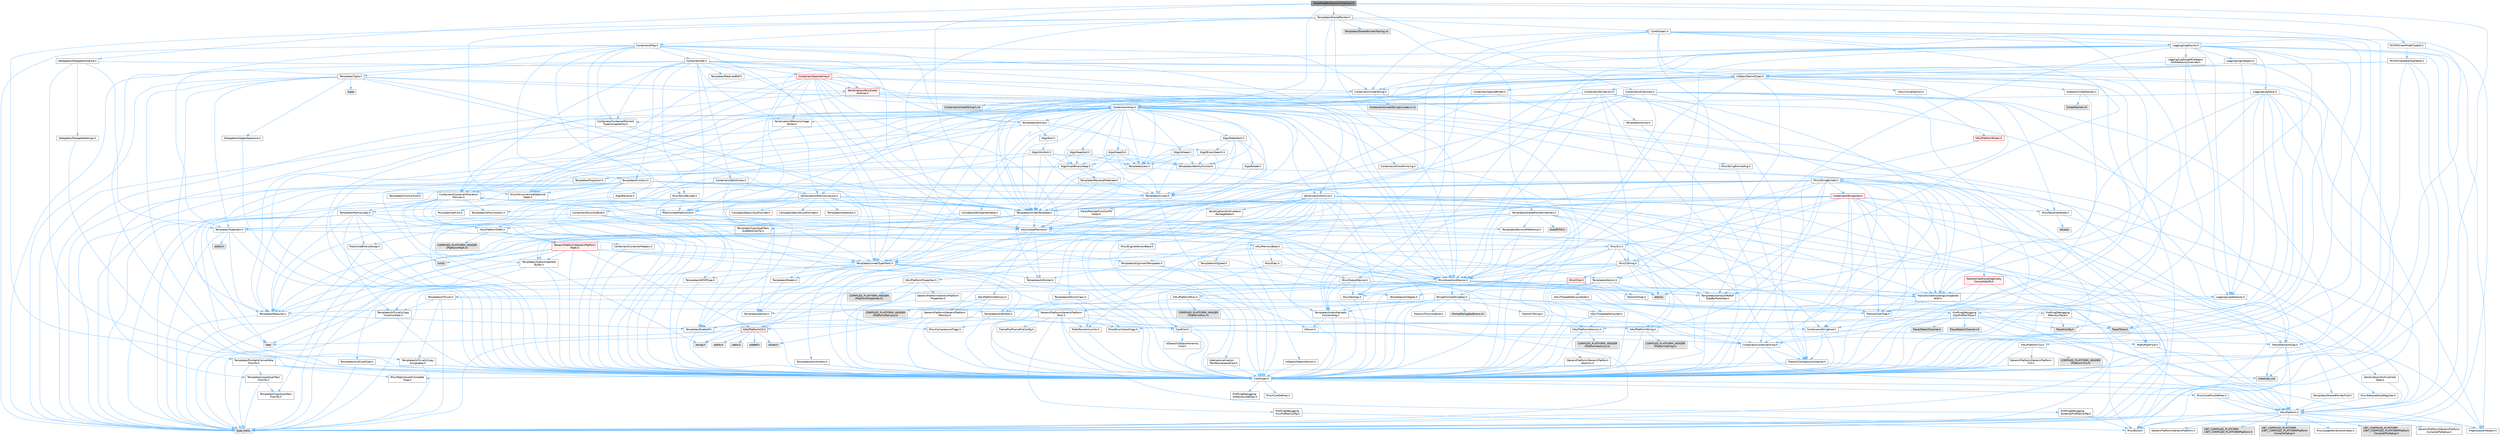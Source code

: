 digraph "ViewModelExtensionCollection.h"
{
 // INTERACTIVE_SVG=YES
 // LATEX_PDF_SIZE
  bgcolor="transparent";
  edge [fontname=Helvetica,fontsize=10,labelfontname=Helvetica,labelfontsize=10];
  node [fontname=Helvetica,fontsize=10,shape=box,height=0.2,width=0.4];
  Node1 [id="Node000001",label="ViewModelExtensionCollection.h",height=0.2,width=0.4,color="gray40", fillcolor="grey60", style="filled", fontcolor="black",tooltip=" "];
  Node1 -> Node2 [id="edge1_Node000001_Node000002",color="steelblue1",style="solid",tooltip=" "];
  Node2 [id="Node000002",label="Containers/Array.h",height=0.2,width=0.4,color="grey40", fillcolor="white", style="filled",URL="$df/dd0/Array_8h.html",tooltip=" "];
  Node2 -> Node3 [id="edge2_Node000002_Node000003",color="steelblue1",style="solid",tooltip=" "];
  Node3 [id="Node000003",label="CoreTypes.h",height=0.2,width=0.4,color="grey40", fillcolor="white", style="filled",URL="$dc/dec/CoreTypes_8h.html",tooltip=" "];
  Node3 -> Node4 [id="edge3_Node000003_Node000004",color="steelblue1",style="solid",tooltip=" "];
  Node4 [id="Node000004",label="HAL/Platform.h",height=0.2,width=0.4,color="grey40", fillcolor="white", style="filled",URL="$d9/dd0/Platform_8h.html",tooltip=" "];
  Node4 -> Node5 [id="edge4_Node000004_Node000005",color="steelblue1",style="solid",tooltip=" "];
  Node5 [id="Node000005",label="Misc/Build.h",height=0.2,width=0.4,color="grey40", fillcolor="white", style="filled",URL="$d3/dbb/Build_8h.html",tooltip=" "];
  Node4 -> Node6 [id="edge5_Node000004_Node000006",color="steelblue1",style="solid",tooltip=" "];
  Node6 [id="Node000006",label="Misc/LargeWorldCoordinates.h",height=0.2,width=0.4,color="grey40", fillcolor="white", style="filled",URL="$d2/dcb/LargeWorldCoordinates_8h.html",tooltip=" "];
  Node4 -> Node7 [id="edge6_Node000004_Node000007",color="steelblue1",style="solid",tooltip=" "];
  Node7 [id="Node000007",label="type_traits",height=0.2,width=0.4,color="grey60", fillcolor="#E0E0E0", style="filled",tooltip=" "];
  Node4 -> Node8 [id="edge7_Node000004_Node000008",color="steelblue1",style="solid",tooltip=" "];
  Node8 [id="Node000008",label="PreprocessorHelpers.h",height=0.2,width=0.4,color="grey40", fillcolor="white", style="filled",URL="$db/ddb/PreprocessorHelpers_8h.html",tooltip=" "];
  Node4 -> Node9 [id="edge8_Node000004_Node000009",color="steelblue1",style="solid",tooltip=" "];
  Node9 [id="Node000009",label="UBT_COMPILED_PLATFORM\l/UBT_COMPILED_PLATFORMPlatform\lCompilerPreSetup.h",height=0.2,width=0.4,color="grey60", fillcolor="#E0E0E0", style="filled",tooltip=" "];
  Node4 -> Node10 [id="edge9_Node000004_Node000010",color="steelblue1",style="solid",tooltip=" "];
  Node10 [id="Node000010",label="GenericPlatform/GenericPlatform\lCompilerPreSetup.h",height=0.2,width=0.4,color="grey40", fillcolor="white", style="filled",URL="$d9/dc8/GenericPlatformCompilerPreSetup_8h.html",tooltip=" "];
  Node4 -> Node11 [id="edge10_Node000004_Node000011",color="steelblue1",style="solid",tooltip=" "];
  Node11 [id="Node000011",label="GenericPlatform/GenericPlatform.h",height=0.2,width=0.4,color="grey40", fillcolor="white", style="filled",URL="$d6/d84/GenericPlatform_8h.html",tooltip=" "];
  Node4 -> Node12 [id="edge11_Node000004_Node000012",color="steelblue1",style="solid",tooltip=" "];
  Node12 [id="Node000012",label="UBT_COMPILED_PLATFORM\l/UBT_COMPILED_PLATFORMPlatform.h",height=0.2,width=0.4,color="grey60", fillcolor="#E0E0E0", style="filled",tooltip=" "];
  Node4 -> Node13 [id="edge12_Node000004_Node000013",color="steelblue1",style="solid",tooltip=" "];
  Node13 [id="Node000013",label="UBT_COMPILED_PLATFORM\l/UBT_COMPILED_PLATFORMPlatform\lCompilerSetup.h",height=0.2,width=0.4,color="grey60", fillcolor="#E0E0E0", style="filled",tooltip=" "];
  Node3 -> Node14 [id="edge13_Node000003_Node000014",color="steelblue1",style="solid",tooltip=" "];
  Node14 [id="Node000014",label="ProfilingDebugging\l/UMemoryDefines.h",height=0.2,width=0.4,color="grey40", fillcolor="white", style="filled",URL="$d2/da2/UMemoryDefines_8h.html",tooltip=" "];
  Node3 -> Node15 [id="edge14_Node000003_Node000015",color="steelblue1",style="solid",tooltip=" "];
  Node15 [id="Node000015",label="Misc/CoreMiscDefines.h",height=0.2,width=0.4,color="grey40", fillcolor="white", style="filled",URL="$da/d38/CoreMiscDefines_8h.html",tooltip=" "];
  Node15 -> Node4 [id="edge15_Node000015_Node000004",color="steelblue1",style="solid",tooltip=" "];
  Node15 -> Node8 [id="edge16_Node000015_Node000008",color="steelblue1",style="solid",tooltip=" "];
  Node3 -> Node16 [id="edge17_Node000003_Node000016",color="steelblue1",style="solid",tooltip=" "];
  Node16 [id="Node000016",label="Misc/CoreDefines.h",height=0.2,width=0.4,color="grey40", fillcolor="white", style="filled",URL="$d3/dd2/CoreDefines_8h.html",tooltip=" "];
  Node2 -> Node17 [id="edge18_Node000002_Node000017",color="steelblue1",style="solid",tooltip=" "];
  Node17 [id="Node000017",label="Misc/AssertionMacros.h",height=0.2,width=0.4,color="grey40", fillcolor="white", style="filled",URL="$d0/dfa/AssertionMacros_8h.html",tooltip=" "];
  Node17 -> Node3 [id="edge19_Node000017_Node000003",color="steelblue1",style="solid",tooltip=" "];
  Node17 -> Node4 [id="edge20_Node000017_Node000004",color="steelblue1",style="solid",tooltip=" "];
  Node17 -> Node18 [id="edge21_Node000017_Node000018",color="steelblue1",style="solid",tooltip=" "];
  Node18 [id="Node000018",label="HAL/PlatformMisc.h",height=0.2,width=0.4,color="grey40", fillcolor="white", style="filled",URL="$d0/df5/PlatformMisc_8h.html",tooltip=" "];
  Node18 -> Node3 [id="edge22_Node000018_Node000003",color="steelblue1",style="solid",tooltip=" "];
  Node18 -> Node19 [id="edge23_Node000018_Node000019",color="steelblue1",style="solid",tooltip=" "];
  Node19 [id="Node000019",label="GenericPlatform/GenericPlatform\lMisc.h",height=0.2,width=0.4,color="grey40", fillcolor="white", style="filled",URL="$db/d9a/GenericPlatformMisc_8h.html",tooltip=" "];
  Node19 -> Node20 [id="edge24_Node000019_Node000020",color="steelblue1",style="solid",tooltip=" "];
  Node20 [id="Node000020",label="Containers/StringFwd.h",height=0.2,width=0.4,color="grey40", fillcolor="white", style="filled",URL="$df/d37/StringFwd_8h.html",tooltip=" "];
  Node20 -> Node3 [id="edge25_Node000020_Node000003",color="steelblue1",style="solid",tooltip=" "];
  Node20 -> Node21 [id="edge26_Node000020_Node000021",color="steelblue1",style="solid",tooltip=" "];
  Node21 [id="Node000021",label="Traits/ElementType.h",height=0.2,width=0.4,color="grey40", fillcolor="white", style="filled",URL="$d5/d4f/ElementType_8h.html",tooltip=" "];
  Node21 -> Node4 [id="edge27_Node000021_Node000004",color="steelblue1",style="solid",tooltip=" "];
  Node21 -> Node22 [id="edge28_Node000021_Node000022",color="steelblue1",style="solid",tooltip=" "];
  Node22 [id="Node000022",label="initializer_list",height=0.2,width=0.4,color="grey60", fillcolor="#E0E0E0", style="filled",tooltip=" "];
  Node21 -> Node7 [id="edge29_Node000021_Node000007",color="steelblue1",style="solid",tooltip=" "];
  Node20 -> Node23 [id="edge30_Node000020_Node000023",color="steelblue1",style="solid",tooltip=" "];
  Node23 [id="Node000023",label="Traits/IsContiguousContainer.h",height=0.2,width=0.4,color="grey40", fillcolor="white", style="filled",URL="$d5/d3c/IsContiguousContainer_8h.html",tooltip=" "];
  Node23 -> Node3 [id="edge31_Node000023_Node000003",color="steelblue1",style="solid",tooltip=" "];
  Node23 -> Node24 [id="edge32_Node000023_Node000024",color="steelblue1",style="solid",tooltip=" "];
  Node24 [id="Node000024",label="Misc/StaticAssertComplete\lType.h",height=0.2,width=0.4,color="grey40", fillcolor="white", style="filled",URL="$d5/d4e/StaticAssertCompleteType_8h.html",tooltip=" "];
  Node23 -> Node22 [id="edge33_Node000023_Node000022",color="steelblue1",style="solid",tooltip=" "];
  Node19 -> Node25 [id="edge34_Node000019_Node000025",color="steelblue1",style="solid",tooltip=" "];
  Node25 [id="Node000025",label="CoreFwd.h",height=0.2,width=0.4,color="grey40", fillcolor="white", style="filled",URL="$d1/d1e/CoreFwd_8h.html",tooltip=" "];
  Node25 -> Node3 [id="edge35_Node000025_Node000003",color="steelblue1",style="solid",tooltip=" "];
  Node25 -> Node26 [id="edge36_Node000025_Node000026",color="steelblue1",style="solid",tooltip=" "];
  Node26 [id="Node000026",label="Containers/ContainersFwd.h",height=0.2,width=0.4,color="grey40", fillcolor="white", style="filled",URL="$d4/d0a/ContainersFwd_8h.html",tooltip=" "];
  Node26 -> Node4 [id="edge37_Node000026_Node000004",color="steelblue1",style="solid",tooltip=" "];
  Node26 -> Node3 [id="edge38_Node000026_Node000003",color="steelblue1",style="solid",tooltip=" "];
  Node26 -> Node23 [id="edge39_Node000026_Node000023",color="steelblue1",style="solid",tooltip=" "];
  Node25 -> Node27 [id="edge40_Node000025_Node000027",color="steelblue1",style="solid",tooltip=" "];
  Node27 [id="Node000027",label="Math/MathFwd.h",height=0.2,width=0.4,color="grey40", fillcolor="white", style="filled",URL="$d2/d10/MathFwd_8h.html",tooltip=" "];
  Node27 -> Node4 [id="edge41_Node000027_Node000004",color="steelblue1",style="solid",tooltip=" "];
  Node25 -> Node28 [id="edge42_Node000025_Node000028",color="steelblue1",style="solid",tooltip=" "];
  Node28 [id="Node000028",label="UObject/UObjectHierarchy\lFwd.h",height=0.2,width=0.4,color="grey40", fillcolor="white", style="filled",URL="$d3/d13/UObjectHierarchyFwd_8h.html",tooltip=" "];
  Node19 -> Node3 [id="edge43_Node000019_Node000003",color="steelblue1",style="solid",tooltip=" "];
  Node19 -> Node29 [id="edge44_Node000019_Node000029",color="steelblue1",style="solid",tooltip=" "];
  Node29 [id="Node000029",label="FramePro/FrameProConfig.h",height=0.2,width=0.4,color="grey40", fillcolor="white", style="filled",URL="$d7/d90/FrameProConfig_8h.html",tooltip=" "];
  Node19 -> Node30 [id="edge45_Node000019_Node000030",color="steelblue1",style="solid",tooltip=" "];
  Node30 [id="Node000030",label="HAL/PlatformCrt.h",height=0.2,width=0.4,color="red", fillcolor="#FFF0F0", style="filled",URL="$d8/d75/PlatformCrt_8h.html",tooltip=" "];
  Node30 -> Node31 [id="edge46_Node000030_Node000031",color="steelblue1",style="solid",tooltip=" "];
  Node31 [id="Node000031",label="new",height=0.2,width=0.4,color="grey60", fillcolor="#E0E0E0", style="filled",tooltip=" "];
  Node30 -> Node32 [id="edge47_Node000030_Node000032",color="steelblue1",style="solid",tooltip=" "];
  Node32 [id="Node000032",label="wchar.h",height=0.2,width=0.4,color="grey60", fillcolor="#E0E0E0", style="filled",tooltip=" "];
  Node30 -> Node33 [id="edge48_Node000030_Node000033",color="steelblue1",style="solid",tooltip=" "];
  Node33 [id="Node000033",label="stddef.h",height=0.2,width=0.4,color="grey60", fillcolor="#E0E0E0", style="filled",tooltip=" "];
  Node30 -> Node34 [id="edge49_Node000030_Node000034",color="steelblue1",style="solid",tooltip=" "];
  Node34 [id="Node000034",label="stdlib.h",height=0.2,width=0.4,color="grey60", fillcolor="#E0E0E0", style="filled",tooltip=" "];
  Node30 -> Node35 [id="edge50_Node000030_Node000035",color="steelblue1",style="solid",tooltip=" "];
  Node35 [id="Node000035",label="stdio.h",height=0.2,width=0.4,color="grey60", fillcolor="#E0E0E0", style="filled",tooltip=" "];
  Node30 -> Node39 [id="edge51_Node000030_Node000039",color="steelblue1",style="solid",tooltip=" "];
  Node39 [id="Node000039",label="string.h",height=0.2,width=0.4,color="grey60", fillcolor="#E0E0E0", style="filled",tooltip=" "];
  Node19 -> Node40 [id="edge52_Node000019_Node000040",color="steelblue1",style="solid",tooltip=" "];
  Node40 [id="Node000040",label="Math/NumericLimits.h",height=0.2,width=0.4,color="grey40", fillcolor="white", style="filled",URL="$df/d1b/NumericLimits_8h.html",tooltip=" "];
  Node40 -> Node3 [id="edge53_Node000040_Node000003",color="steelblue1",style="solid",tooltip=" "];
  Node19 -> Node41 [id="edge54_Node000019_Node000041",color="steelblue1",style="solid",tooltip=" "];
  Node41 [id="Node000041",label="Misc/CompressionFlags.h",height=0.2,width=0.4,color="grey40", fillcolor="white", style="filled",URL="$d9/d76/CompressionFlags_8h.html",tooltip=" "];
  Node19 -> Node42 [id="edge55_Node000019_Node000042",color="steelblue1",style="solid",tooltip=" "];
  Node42 [id="Node000042",label="Misc/EnumClassFlags.h",height=0.2,width=0.4,color="grey40", fillcolor="white", style="filled",URL="$d8/de7/EnumClassFlags_8h.html",tooltip=" "];
  Node19 -> Node43 [id="edge56_Node000019_Node000043",color="steelblue1",style="solid",tooltip=" "];
  Node43 [id="Node000043",label="ProfilingDebugging\l/CsvProfilerConfig.h",height=0.2,width=0.4,color="grey40", fillcolor="white", style="filled",URL="$d3/d88/CsvProfilerConfig_8h.html",tooltip=" "];
  Node43 -> Node5 [id="edge57_Node000043_Node000005",color="steelblue1",style="solid",tooltip=" "];
  Node19 -> Node44 [id="edge58_Node000019_Node000044",color="steelblue1",style="solid",tooltip=" "];
  Node44 [id="Node000044",label="ProfilingDebugging\l/ExternalProfilerConfig.h",height=0.2,width=0.4,color="grey40", fillcolor="white", style="filled",URL="$d3/dbb/ExternalProfilerConfig_8h.html",tooltip=" "];
  Node44 -> Node5 [id="edge59_Node000044_Node000005",color="steelblue1",style="solid",tooltip=" "];
  Node18 -> Node45 [id="edge60_Node000018_Node000045",color="steelblue1",style="solid",tooltip=" "];
  Node45 [id="Node000045",label="COMPILED_PLATFORM_HEADER\l(PlatformMisc.h)",height=0.2,width=0.4,color="grey60", fillcolor="#E0E0E0", style="filled",tooltip=" "];
  Node18 -> Node46 [id="edge61_Node000018_Node000046",color="steelblue1",style="solid",tooltip=" "];
  Node46 [id="Node000046",label="ProfilingDebugging\l/CpuProfilerTrace.h",height=0.2,width=0.4,color="grey40", fillcolor="white", style="filled",URL="$da/dcb/CpuProfilerTrace_8h.html",tooltip=" "];
  Node46 -> Node3 [id="edge62_Node000046_Node000003",color="steelblue1",style="solid",tooltip=" "];
  Node46 -> Node26 [id="edge63_Node000046_Node000026",color="steelblue1",style="solid",tooltip=" "];
  Node46 -> Node47 [id="edge64_Node000046_Node000047",color="steelblue1",style="solid",tooltip=" "];
  Node47 [id="Node000047",label="HAL/PlatformAtomics.h",height=0.2,width=0.4,color="grey40", fillcolor="white", style="filled",URL="$d3/d36/PlatformAtomics_8h.html",tooltip=" "];
  Node47 -> Node3 [id="edge65_Node000047_Node000003",color="steelblue1",style="solid",tooltip=" "];
  Node47 -> Node48 [id="edge66_Node000047_Node000048",color="steelblue1",style="solid",tooltip=" "];
  Node48 [id="Node000048",label="GenericPlatform/GenericPlatform\lAtomics.h",height=0.2,width=0.4,color="grey40", fillcolor="white", style="filled",URL="$da/d72/GenericPlatformAtomics_8h.html",tooltip=" "];
  Node48 -> Node3 [id="edge67_Node000048_Node000003",color="steelblue1",style="solid",tooltip=" "];
  Node47 -> Node49 [id="edge68_Node000047_Node000049",color="steelblue1",style="solid",tooltip=" "];
  Node49 [id="Node000049",label="COMPILED_PLATFORM_HEADER\l(PlatformAtomics.h)",height=0.2,width=0.4,color="grey60", fillcolor="#E0E0E0", style="filled",tooltip=" "];
  Node46 -> Node8 [id="edge69_Node000046_Node000008",color="steelblue1",style="solid",tooltip=" "];
  Node46 -> Node5 [id="edge70_Node000046_Node000005",color="steelblue1",style="solid",tooltip=" "];
  Node46 -> Node50 [id="edge71_Node000046_Node000050",color="steelblue1",style="solid",tooltip=" "];
  Node50 [id="Node000050",label="Trace/Config.h",height=0.2,width=0.4,color="grey60", fillcolor="#E0E0E0", style="filled",tooltip=" "];
  Node46 -> Node51 [id="edge72_Node000046_Node000051",color="steelblue1",style="solid",tooltip=" "];
  Node51 [id="Node000051",label="Trace/Detail/Channel.h",height=0.2,width=0.4,color="grey60", fillcolor="#E0E0E0", style="filled",tooltip=" "];
  Node46 -> Node52 [id="edge73_Node000046_Node000052",color="steelblue1",style="solid",tooltip=" "];
  Node52 [id="Node000052",label="Trace/Detail/Channel.inl",height=0.2,width=0.4,color="grey60", fillcolor="#E0E0E0", style="filled",tooltip=" "];
  Node46 -> Node53 [id="edge74_Node000046_Node000053",color="steelblue1",style="solid",tooltip=" "];
  Node53 [id="Node000053",label="Trace/Trace.h",height=0.2,width=0.4,color="grey60", fillcolor="#E0E0E0", style="filled",tooltip=" "];
  Node17 -> Node8 [id="edge75_Node000017_Node000008",color="steelblue1",style="solid",tooltip=" "];
  Node17 -> Node54 [id="edge76_Node000017_Node000054",color="steelblue1",style="solid",tooltip=" "];
  Node54 [id="Node000054",label="Templates/EnableIf.h",height=0.2,width=0.4,color="grey40", fillcolor="white", style="filled",URL="$d7/d60/EnableIf_8h.html",tooltip=" "];
  Node54 -> Node3 [id="edge77_Node000054_Node000003",color="steelblue1",style="solid",tooltip=" "];
  Node17 -> Node55 [id="edge78_Node000017_Node000055",color="steelblue1",style="solid",tooltip=" "];
  Node55 [id="Node000055",label="Templates/IsArrayOrRefOf\lTypeByPredicate.h",height=0.2,width=0.4,color="grey40", fillcolor="white", style="filled",URL="$d6/da1/IsArrayOrRefOfTypeByPredicate_8h.html",tooltip=" "];
  Node55 -> Node3 [id="edge79_Node000055_Node000003",color="steelblue1",style="solid",tooltip=" "];
  Node17 -> Node56 [id="edge80_Node000017_Node000056",color="steelblue1",style="solid",tooltip=" "];
  Node56 [id="Node000056",label="Templates/IsValidVariadic\lFunctionArg.h",height=0.2,width=0.4,color="grey40", fillcolor="white", style="filled",URL="$d0/dc8/IsValidVariadicFunctionArg_8h.html",tooltip=" "];
  Node56 -> Node3 [id="edge81_Node000056_Node000003",color="steelblue1",style="solid",tooltip=" "];
  Node56 -> Node57 [id="edge82_Node000056_Node000057",color="steelblue1",style="solid",tooltip=" "];
  Node57 [id="Node000057",label="IsEnum.h",height=0.2,width=0.4,color="grey40", fillcolor="white", style="filled",URL="$d4/de5/IsEnum_8h.html",tooltip=" "];
  Node56 -> Node7 [id="edge83_Node000056_Node000007",color="steelblue1",style="solid",tooltip=" "];
  Node17 -> Node58 [id="edge84_Node000017_Node000058",color="steelblue1",style="solid",tooltip=" "];
  Node58 [id="Node000058",label="Traits/IsCharEncodingCompatible\lWith.h",height=0.2,width=0.4,color="grey40", fillcolor="white", style="filled",URL="$df/dd1/IsCharEncodingCompatibleWith_8h.html",tooltip=" "];
  Node58 -> Node7 [id="edge85_Node000058_Node000007",color="steelblue1",style="solid",tooltip=" "];
  Node58 -> Node59 [id="edge86_Node000058_Node000059",color="steelblue1",style="solid",tooltip=" "];
  Node59 [id="Node000059",label="Traits/IsCharType.h",height=0.2,width=0.4,color="grey40", fillcolor="white", style="filled",URL="$db/d51/IsCharType_8h.html",tooltip=" "];
  Node59 -> Node3 [id="edge87_Node000059_Node000003",color="steelblue1",style="solid",tooltip=" "];
  Node17 -> Node60 [id="edge88_Node000017_Node000060",color="steelblue1",style="solid",tooltip=" "];
  Node60 [id="Node000060",label="Misc/VarArgs.h",height=0.2,width=0.4,color="grey40", fillcolor="white", style="filled",URL="$d5/d6f/VarArgs_8h.html",tooltip=" "];
  Node60 -> Node3 [id="edge89_Node000060_Node000003",color="steelblue1",style="solid",tooltip=" "];
  Node17 -> Node61 [id="edge90_Node000017_Node000061",color="steelblue1",style="solid",tooltip=" "];
  Node61 [id="Node000061",label="String/FormatStringSan.h",height=0.2,width=0.4,color="grey40", fillcolor="white", style="filled",URL="$d3/d8b/FormatStringSan_8h.html",tooltip=" "];
  Node61 -> Node7 [id="edge91_Node000061_Node000007",color="steelblue1",style="solid",tooltip=" "];
  Node61 -> Node3 [id="edge92_Node000061_Node000003",color="steelblue1",style="solid",tooltip=" "];
  Node61 -> Node62 [id="edge93_Node000061_Node000062",color="steelblue1",style="solid",tooltip=" "];
  Node62 [id="Node000062",label="Templates/Requires.h",height=0.2,width=0.4,color="grey40", fillcolor="white", style="filled",URL="$dc/d96/Requires_8h.html",tooltip=" "];
  Node62 -> Node54 [id="edge94_Node000062_Node000054",color="steelblue1",style="solid",tooltip=" "];
  Node62 -> Node7 [id="edge95_Node000062_Node000007",color="steelblue1",style="solid",tooltip=" "];
  Node61 -> Node63 [id="edge96_Node000061_Node000063",color="steelblue1",style="solid",tooltip=" "];
  Node63 [id="Node000063",label="Templates/Identity.h",height=0.2,width=0.4,color="grey40", fillcolor="white", style="filled",URL="$d0/dd5/Identity_8h.html",tooltip=" "];
  Node61 -> Node56 [id="edge97_Node000061_Node000056",color="steelblue1",style="solid",tooltip=" "];
  Node61 -> Node59 [id="edge98_Node000061_Node000059",color="steelblue1",style="solid",tooltip=" "];
  Node61 -> Node64 [id="edge99_Node000061_Node000064",color="steelblue1",style="solid",tooltip=" "];
  Node64 [id="Node000064",label="Traits/IsTEnumAsByte.h",height=0.2,width=0.4,color="grey40", fillcolor="white", style="filled",URL="$d1/de6/IsTEnumAsByte_8h.html",tooltip=" "];
  Node61 -> Node65 [id="edge100_Node000061_Node000065",color="steelblue1",style="solid",tooltip=" "];
  Node65 [id="Node000065",label="Traits/IsTString.h",height=0.2,width=0.4,color="grey40", fillcolor="white", style="filled",URL="$d0/df8/IsTString_8h.html",tooltip=" "];
  Node65 -> Node26 [id="edge101_Node000065_Node000026",color="steelblue1",style="solid",tooltip=" "];
  Node61 -> Node26 [id="edge102_Node000061_Node000026",color="steelblue1",style="solid",tooltip=" "];
  Node61 -> Node66 [id="edge103_Node000061_Node000066",color="steelblue1",style="solid",tooltip=" "];
  Node66 [id="Node000066",label="FormatStringSanErrors.inl",height=0.2,width=0.4,color="grey60", fillcolor="#E0E0E0", style="filled",tooltip=" "];
  Node17 -> Node67 [id="edge104_Node000017_Node000067",color="steelblue1",style="solid",tooltip=" "];
  Node67 [id="Node000067",label="atomic",height=0.2,width=0.4,color="grey60", fillcolor="#E0E0E0", style="filled",tooltip=" "];
  Node2 -> Node68 [id="edge105_Node000002_Node000068",color="steelblue1",style="solid",tooltip=" "];
  Node68 [id="Node000068",label="Misc/IntrusiveUnsetOptional\lState.h",height=0.2,width=0.4,color="grey40", fillcolor="white", style="filled",URL="$d2/d0a/IntrusiveUnsetOptionalState_8h.html",tooltip=" "];
  Node68 -> Node69 [id="edge106_Node000068_Node000069",color="steelblue1",style="solid",tooltip=" "];
  Node69 [id="Node000069",label="Misc/OptionalFwd.h",height=0.2,width=0.4,color="grey40", fillcolor="white", style="filled",URL="$dc/d50/OptionalFwd_8h.html",tooltip=" "];
  Node2 -> Node70 [id="edge107_Node000002_Node000070",color="steelblue1",style="solid",tooltip=" "];
  Node70 [id="Node000070",label="Misc/ReverseIterate.h",height=0.2,width=0.4,color="grey40", fillcolor="white", style="filled",URL="$db/de3/ReverseIterate_8h.html",tooltip=" "];
  Node70 -> Node4 [id="edge108_Node000070_Node000004",color="steelblue1",style="solid",tooltip=" "];
  Node70 -> Node71 [id="edge109_Node000070_Node000071",color="steelblue1",style="solid",tooltip=" "];
  Node71 [id="Node000071",label="iterator",height=0.2,width=0.4,color="grey60", fillcolor="#E0E0E0", style="filled",tooltip=" "];
  Node2 -> Node72 [id="edge110_Node000002_Node000072",color="steelblue1",style="solid",tooltip=" "];
  Node72 [id="Node000072",label="HAL/UnrealMemory.h",height=0.2,width=0.4,color="grey40", fillcolor="white", style="filled",URL="$d9/d96/UnrealMemory_8h.html",tooltip=" "];
  Node72 -> Node3 [id="edge111_Node000072_Node000003",color="steelblue1",style="solid",tooltip=" "];
  Node72 -> Node73 [id="edge112_Node000072_Node000073",color="steelblue1",style="solid",tooltip=" "];
  Node73 [id="Node000073",label="GenericPlatform/GenericPlatform\lMemory.h",height=0.2,width=0.4,color="grey40", fillcolor="white", style="filled",URL="$dd/d22/GenericPlatformMemory_8h.html",tooltip=" "];
  Node73 -> Node25 [id="edge113_Node000073_Node000025",color="steelblue1",style="solid",tooltip=" "];
  Node73 -> Node3 [id="edge114_Node000073_Node000003",color="steelblue1",style="solid",tooltip=" "];
  Node73 -> Node74 [id="edge115_Node000073_Node000074",color="steelblue1",style="solid",tooltip=" "];
  Node74 [id="Node000074",label="HAL/PlatformString.h",height=0.2,width=0.4,color="grey40", fillcolor="white", style="filled",URL="$db/db5/PlatformString_8h.html",tooltip=" "];
  Node74 -> Node3 [id="edge116_Node000074_Node000003",color="steelblue1",style="solid",tooltip=" "];
  Node74 -> Node75 [id="edge117_Node000074_Node000075",color="steelblue1",style="solid",tooltip=" "];
  Node75 [id="Node000075",label="COMPILED_PLATFORM_HEADER\l(PlatformString.h)",height=0.2,width=0.4,color="grey60", fillcolor="#E0E0E0", style="filled",tooltip=" "];
  Node73 -> Node39 [id="edge118_Node000073_Node000039",color="steelblue1",style="solid",tooltip=" "];
  Node73 -> Node32 [id="edge119_Node000073_Node000032",color="steelblue1",style="solid",tooltip=" "];
  Node72 -> Node76 [id="edge120_Node000072_Node000076",color="steelblue1",style="solid",tooltip=" "];
  Node76 [id="Node000076",label="HAL/MemoryBase.h",height=0.2,width=0.4,color="grey40", fillcolor="white", style="filled",URL="$d6/d9f/MemoryBase_8h.html",tooltip=" "];
  Node76 -> Node3 [id="edge121_Node000076_Node000003",color="steelblue1",style="solid",tooltip=" "];
  Node76 -> Node47 [id="edge122_Node000076_Node000047",color="steelblue1",style="solid",tooltip=" "];
  Node76 -> Node30 [id="edge123_Node000076_Node000030",color="steelblue1",style="solid",tooltip=" "];
  Node76 -> Node77 [id="edge124_Node000076_Node000077",color="steelblue1",style="solid",tooltip=" "];
  Node77 [id="Node000077",label="Misc/Exec.h",height=0.2,width=0.4,color="grey40", fillcolor="white", style="filled",URL="$de/ddb/Exec_8h.html",tooltip=" "];
  Node77 -> Node3 [id="edge125_Node000077_Node000003",color="steelblue1",style="solid",tooltip=" "];
  Node77 -> Node17 [id="edge126_Node000077_Node000017",color="steelblue1",style="solid",tooltip=" "];
  Node76 -> Node78 [id="edge127_Node000076_Node000078",color="steelblue1",style="solid",tooltip=" "];
  Node78 [id="Node000078",label="Misc/OutputDevice.h",height=0.2,width=0.4,color="grey40", fillcolor="white", style="filled",URL="$d7/d32/OutputDevice_8h.html",tooltip=" "];
  Node78 -> Node25 [id="edge128_Node000078_Node000025",color="steelblue1",style="solid",tooltip=" "];
  Node78 -> Node3 [id="edge129_Node000078_Node000003",color="steelblue1",style="solid",tooltip=" "];
  Node78 -> Node79 [id="edge130_Node000078_Node000079",color="steelblue1",style="solid",tooltip=" "];
  Node79 [id="Node000079",label="Logging/LogVerbosity.h",height=0.2,width=0.4,color="grey40", fillcolor="white", style="filled",URL="$d2/d8f/LogVerbosity_8h.html",tooltip=" "];
  Node79 -> Node3 [id="edge131_Node000079_Node000003",color="steelblue1",style="solid",tooltip=" "];
  Node78 -> Node60 [id="edge132_Node000078_Node000060",color="steelblue1",style="solid",tooltip=" "];
  Node78 -> Node55 [id="edge133_Node000078_Node000055",color="steelblue1",style="solid",tooltip=" "];
  Node78 -> Node56 [id="edge134_Node000078_Node000056",color="steelblue1",style="solid",tooltip=" "];
  Node78 -> Node58 [id="edge135_Node000078_Node000058",color="steelblue1",style="solid",tooltip=" "];
  Node76 -> Node80 [id="edge136_Node000076_Node000080",color="steelblue1",style="solid",tooltip=" "];
  Node80 [id="Node000080",label="Templates/Atomic.h",height=0.2,width=0.4,color="grey40", fillcolor="white", style="filled",URL="$d3/d91/Atomic_8h.html",tooltip=" "];
  Node80 -> Node81 [id="edge137_Node000080_Node000081",color="steelblue1",style="solid",tooltip=" "];
  Node81 [id="Node000081",label="HAL/ThreadSafeCounter.h",height=0.2,width=0.4,color="grey40", fillcolor="white", style="filled",URL="$dc/dc9/ThreadSafeCounter_8h.html",tooltip=" "];
  Node81 -> Node3 [id="edge138_Node000081_Node000003",color="steelblue1",style="solid",tooltip=" "];
  Node81 -> Node47 [id="edge139_Node000081_Node000047",color="steelblue1",style="solid",tooltip=" "];
  Node80 -> Node82 [id="edge140_Node000080_Node000082",color="steelblue1",style="solid",tooltip=" "];
  Node82 [id="Node000082",label="HAL/ThreadSafeCounter64.h",height=0.2,width=0.4,color="grey40", fillcolor="white", style="filled",URL="$d0/d12/ThreadSafeCounter64_8h.html",tooltip=" "];
  Node82 -> Node3 [id="edge141_Node000082_Node000003",color="steelblue1",style="solid",tooltip=" "];
  Node82 -> Node81 [id="edge142_Node000082_Node000081",color="steelblue1",style="solid",tooltip=" "];
  Node80 -> Node83 [id="edge143_Node000080_Node000083",color="steelblue1",style="solid",tooltip=" "];
  Node83 [id="Node000083",label="Templates/IsIntegral.h",height=0.2,width=0.4,color="grey40", fillcolor="white", style="filled",URL="$da/d64/IsIntegral_8h.html",tooltip=" "];
  Node83 -> Node3 [id="edge144_Node000083_Node000003",color="steelblue1",style="solid",tooltip=" "];
  Node80 -> Node84 [id="edge145_Node000080_Node000084",color="steelblue1",style="solid",tooltip=" "];
  Node84 [id="Node000084",label="Templates/IsTrivial.h",height=0.2,width=0.4,color="grey40", fillcolor="white", style="filled",URL="$da/d4c/IsTrivial_8h.html",tooltip=" "];
  Node84 -> Node85 [id="edge146_Node000084_Node000085",color="steelblue1",style="solid",tooltip=" "];
  Node85 [id="Node000085",label="Templates/AndOrNot.h",height=0.2,width=0.4,color="grey40", fillcolor="white", style="filled",URL="$db/d0a/AndOrNot_8h.html",tooltip=" "];
  Node85 -> Node3 [id="edge147_Node000085_Node000003",color="steelblue1",style="solid",tooltip=" "];
  Node84 -> Node86 [id="edge148_Node000084_Node000086",color="steelblue1",style="solid",tooltip=" "];
  Node86 [id="Node000086",label="Templates/IsTriviallyCopy\lConstructible.h",height=0.2,width=0.4,color="grey40", fillcolor="white", style="filled",URL="$d3/d78/IsTriviallyCopyConstructible_8h.html",tooltip=" "];
  Node86 -> Node3 [id="edge149_Node000086_Node000003",color="steelblue1",style="solid",tooltip=" "];
  Node86 -> Node7 [id="edge150_Node000086_Node000007",color="steelblue1",style="solid",tooltip=" "];
  Node84 -> Node87 [id="edge151_Node000084_Node000087",color="steelblue1",style="solid",tooltip=" "];
  Node87 [id="Node000087",label="Templates/IsTriviallyCopy\lAssignable.h",height=0.2,width=0.4,color="grey40", fillcolor="white", style="filled",URL="$d2/df2/IsTriviallyCopyAssignable_8h.html",tooltip=" "];
  Node87 -> Node3 [id="edge152_Node000087_Node000003",color="steelblue1",style="solid",tooltip=" "];
  Node87 -> Node7 [id="edge153_Node000087_Node000007",color="steelblue1",style="solid",tooltip=" "];
  Node84 -> Node7 [id="edge154_Node000084_Node000007",color="steelblue1",style="solid",tooltip=" "];
  Node80 -> Node88 [id="edge155_Node000080_Node000088",color="steelblue1",style="solid",tooltip=" "];
  Node88 [id="Node000088",label="Traits/IntType.h",height=0.2,width=0.4,color="grey40", fillcolor="white", style="filled",URL="$d7/deb/IntType_8h.html",tooltip=" "];
  Node88 -> Node4 [id="edge156_Node000088_Node000004",color="steelblue1",style="solid",tooltip=" "];
  Node80 -> Node67 [id="edge157_Node000080_Node000067",color="steelblue1",style="solid",tooltip=" "];
  Node72 -> Node89 [id="edge158_Node000072_Node000089",color="steelblue1",style="solid",tooltip=" "];
  Node89 [id="Node000089",label="HAL/PlatformMemory.h",height=0.2,width=0.4,color="grey40", fillcolor="white", style="filled",URL="$de/d68/PlatformMemory_8h.html",tooltip=" "];
  Node89 -> Node3 [id="edge159_Node000089_Node000003",color="steelblue1",style="solid",tooltip=" "];
  Node89 -> Node73 [id="edge160_Node000089_Node000073",color="steelblue1",style="solid",tooltip=" "];
  Node89 -> Node90 [id="edge161_Node000089_Node000090",color="steelblue1",style="solid",tooltip=" "];
  Node90 [id="Node000090",label="COMPILED_PLATFORM_HEADER\l(PlatformMemory.h)",height=0.2,width=0.4,color="grey60", fillcolor="#E0E0E0", style="filled",tooltip=" "];
  Node72 -> Node91 [id="edge162_Node000072_Node000091",color="steelblue1",style="solid",tooltip=" "];
  Node91 [id="Node000091",label="ProfilingDebugging\l/MemoryTrace.h",height=0.2,width=0.4,color="grey40", fillcolor="white", style="filled",URL="$da/dd7/MemoryTrace_8h.html",tooltip=" "];
  Node91 -> Node4 [id="edge163_Node000091_Node000004",color="steelblue1",style="solid",tooltip=" "];
  Node91 -> Node42 [id="edge164_Node000091_Node000042",color="steelblue1",style="solid",tooltip=" "];
  Node91 -> Node50 [id="edge165_Node000091_Node000050",color="steelblue1",style="solid",tooltip=" "];
  Node91 -> Node53 [id="edge166_Node000091_Node000053",color="steelblue1",style="solid",tooltip=" "];
  Node72 -> Node92 [id="edge167_Node000072_Node000092",color="steelblue1",style="solid",tooltip=" "];
  Node92 [id="Node000092",label="Templates/IsPointer.h",height=0.2,width=0.4,color="grey40", fillcolor="white", style="filled",URL="$d7/d05/IsPointer_8h.html",tooltip=" "];
  Node92 -> Node3 [id="edge168_Node000092_Node000003",color="steelblue1",style="solid",tooltip=" "];
  Node2 -> Node93 [id="edge169_Node000002_Node000093",color="steelblue1",style="solid",tooltip=" "];
  Node93 [id="Node000093",label="Templates/UnrealTypeTraits.h",height=0.2,width=0.4,color="grey40", fillcolor="white", style="filled",URL="$d2/d2d/UnrealTypeTraits_8h.html",tooltip=" "];
  Node93 -> Node3 [id="edge170_Node000093_Node000003",color="steelblue1",style="solid",tooltip=" "];
  Node93 -> Node92 [id="edge171_Node000093_Node000092",color="steelblue1",style="solid",tooltip=" "];
  Node93 -> Node17 [id="edge172_Node000093_Node000017",color="steelblue1",style="solid",tooltip=" "];
  Node93 -> Node85 [id="edge173_Node000093_Node000085",color="steelblue1",style="solid",tooltip=" "];
  Node93 -> Node54 [id="edge174_Node000093_Node000054",color="steelblue1",style="solid",tooltip=" "];
  Node93 -> Node94 [id="edge175_Node000093_Node000094",color="steelblue1",style="solid",tooltip=" "];
  Node94 [id="Node000094",label="Templates/IsArithmetic.h",height=0.2,width=0.4,color="grey40", fillcolor="white", style="filled",URL="$d2/d5d/IsArithmetic_8h.html",tooltip=" "];
  Node94 -> Node3 [id="edge176_Node000094_Node000003",color="steelblue1",style="solid",tooltip=" "];
  Node93 -> Node57 [id="edge177_Node000093_Node000057",color="steelblue1",style="solid",tooltip=" "];
  Node93 -> Node95 [id="edge178_Node000093_Node000095",color="steelblue1",style="solid",tooltip=" "];
  Node95 [id="Node000095",label="Templates/Models.h",height=0.2,width=0.4,color="grey40", fillcolor="white", style="filled",URL="$d3/d0c/Models_8h.html",tooltip=" "];
  Node95 -> Node63 [id="edge179_Node000095_Node000063",color="steelblue1",style="solid",tooltip=" "];
  Node93 -> Node96 [id="edge180_Node000093_Node000096",color="steelblue1",style="solid",tooltip=" "];
  Node96 [id="Node000096",label="Templates/IsPODType.h",height=0.2,width=0.4,color="grey40", fillcolor="white", style="filled",URL="$d7/db1/IsPODType_8h.html",tooltip=" "];
  Node96 -> Node3 [id="edge181_Node000096_Node000003",color="steelblue1",style="solid",tooltip=" "];
  Node93 -> Node97 [id="edge182_Node000093_Node000097",color="steelblue1",style="solid",tooltip=" "];
  Node97 [id="Node000097",label="Templates/IsUECoreType.h",height=0.2,width=0.4,color="grey40", fillcolor="white", style="filled",URL="$d1/db8/IsUECoreType_8h.html",tooltip=" "];
  Node97 -> Node3 [id="edge183_Node000097_Node000003",color="steelblue1",style="solid",tooltip=" "];
  Node97 -> Node7 [id="edge184_Node000097_Node000007",color="steelblue1",style="solid",tooltip=" "];
  Node93 -> Node86 [id="edge185_Node000093_Node000086",color="steelblue1",style="solid",tooltip=" "];
  Node2 -> Node98 [id="edge186_Node000002_Node000098",color="steelblue1",style="solid",tooltip=" "];
  Node98 [id="Node000098",label="Templates/UnrealTemplate.h",height=0.2,width=0.4,color="grey40", fillcolor="white", style="filled",URL="$d4/d24/UnrealTemplate_8h.html",tooltip=" "];
  Node98 -> Node3 [id="edge187_Node000098_Node000003",color="steelblue1",style="solid",tooltip=" "];
  Node98 -> Node92 [id="edge188_Node000098_Node000092",color="steelblue1",style="solid",tooltip=" "];
  Node98 -> Node72 [id="edge189_Node000098_Node000072",color="steelblue1",style="solid",tooltip=" "];
  Node98 -> Node99 [id="edge190_Node000098_Node000099",color="steelblue1",style="solid",tooltip=" "];
  Node99 [id="Node000099",label="Templates/CopyQualifiers\lAndRefsFromTo.h",height=0.2,width=0.4,color="grey40", fillcolor="white", style="filled",URL="$d3/db3/CopyQualifiersAndRefsFromTo_8h.html",tooltip=" "];
  Node99 -> Node100 [id="edge191_Node000099_Node000100",color="steelblue1",style="solid",tooltip=" "];
  Node100 [id="Node000100",label="Templates/CopyQualifiers\lFromTo.h",height=0.2,width=0.4,color="grey40", fillcolor="white", style="filled",URL="$d5/db4/CopyQualifiersFromTo_8h.html",tooltip=" "];
  Node98 -> Node93 [id="edge192_Node000098_Node000093",color="steelblue1",style="solid",tooltip=" "];
  Node98 -> Node101 [id="edge193_Node000098_Node000101",color="steelblue1",style="solid",tooltip=" "];
  Node101 [id="Node000101",label="Templates/RemoveReference.h",height=0.2,width=0.4,color="grey40", fillcolor="white", style="filled",URL="$da/dbe/RemoveReference_8h.html",tooltip=" "];
  Node101 -> Node3 [id="edge194_Node000101_Node000003",color="steelblue1",style="solid",tooltip=" "];
  Node98 -> Node62 [id="edge195_Node000098_Node000062",color="steelblue1",style="solid",tooltip=" "];
  Node98 -> Node102 [id="edge196_Node000098_Node000102",color="steelblue1",style="solid",tooltip=" "];
  Node102 [id="Node000102",label="Templates/TypeCompatible\lBytes.h",height=0.2,width=0.4,color="grey40", fillcolor="white", style="filled",URL="$df/d0a/TypeCompatibleBytes_8h.html",tooltip=" "];
  Node102 -> Node3 [id="edge197_Node000102_Node000003",color="steelblue1",style="solid",tooltip=" "];
  Node102 -> Node39 [id="edge198_Node000102_Node000039",color="steelblue1",style="solid",tooltip=" "];
  Node102 -> Node31 [id="edge199_Node000102_Node000031",color="steelblue1",style="solid",tooltip=" "];
  Node102 -> Node7 [id="edge200_Node000102_Node000007",color="steelblue1",style="solid",tooltip=" "];
  Node98 -> Node63 [id="edge201_Node000098_Node000063",color="steelblue1",style="solid",tooltip=" "];
  Node98 -> Node23 [id="edge202_Node000098_Node000023",color="steelblue1",style="solid",tooltip=" "];
  Node98 -> Node103 [id="edge203_Node000098_Node000103",color="steelblue1",style="solid",tooltip=" "];
  Node103 [id="Node000103",label="Traits/UseBitwiseSwap.h",height=0.2,width=0.4,color="grey40", fillcolor="white", style="filled",URL="$db/df3/UseBitwiseSwap_8h.html",tooltip=" "];
  Node103 -> Node3 [id="edge204_Node000103_Node000003",color="steelblue1",style="solid",tooltip=" "];
  Node103 -> Node7 [id="edge205_Node000103_Node000007",color="steelblue1",style="solid",tooltip=" "];
  Node98 -> Node7 [id="edge206_Node000098_Node000007",color="steelblue1",style="solid",tooltip=" "];
  Node2 -> Node104 [id="edge207_Node000002_Node000104",color="steelblue1",style="solid",tooltip=" "];
  Node104 [id="Node000104",label="Containers/AllowShrinking.h",height=0.2,width=0.4,color="grey40", fillcolor="white", style="filled",URL="$d7/d1a/AllowShrinking_8h.html",tooltip=" "];
  Node104 -> Node3 [id="edge208_Node000104_Node000003",color="steelblue1",style="solid",tooltip=" "];
  Node2 -> Node105 [id="edge209_Node000002_Node000105",color="steelblue1",style="solid",tooltip=" "];
  Node105 [id="Node000105",label="Containers/ContainerAllocation\lPolicies.h",height=0.2,width=0.4,color="grey40", fillcolor="white", style="filled",URL="$d7/dff/ContainerAllocationPolicies_8h.html",tooltip=" "];
  Node105 -> Node3 [id="edge210_Node000105_Node000003",color="steelblue1",style="solid",tooltip=" "];
  Node105 -> Node106 [id="edge211_Node000105_Node000106",color="steelblue1",style="solid",tooltip=" "];
  Node106 [id="Node000106",label="Containers/ContainerHelpers.h",height=0.2,width=0.4,color="grey40", fillcolor="white", style="filled",URL="$d7/d33/ContainerHelpers_8h.html",tooltip=" "];
  Node106 -> Node3 [id="edge212_Node000106_Node000003",color="steelblue1",style="solid",tooltip=" "];
  Node105 -> Node105 [id="edge213_Node000105_Node000105",color="steelblue1",style="solid",tooltip=" "];
  Node105 -> Node107 [id="edge214_Node000105_Node000107",color="steelblue1",style="solid",tooltip=" "];
  Node107 [id="Node000107",label="HAL/PlatformMath.h",height=0.2,width=0.4,color="grey40", fillcolor="white", style="filled",URL="$dc/d53/PlatformMath_8h.html",tooltip=" "];
  Node107 -> Node3 [id="edge215_Node000107_Node000003",color="steelblue1",style="solid",tooltip=" "];
  Node107 -> Node108 [id="edge216_Node000107_Node000108",color="steelblue1",style="solid",tooltip=" "];
  Node108 [id="Node000108",label="GenericPlatform/GenericPlatform\lMath.h",height=0.2,width=0.4,color="red", fillcolor="#FFF0F0", style="filled",URL="$d5/d79/GenericPlatformMath_8h.html",tooltip=" "];
  Node108 -> Node3 [id="edge217_Node000108_Node000003",color="steelblue1",style="solid",tooltip=" "];
  Node108 -> Node26 [id="edge218_Node000108_Node000026",color="steelblue1",style="solid",tooltip=" "];
  Node108 -> Node30 [id="edge219_Node000108_Node000030",color="steelblue1",style="solid",tooltip=" "];
  Node108 -> Node85 [id="edge220_Node000108_Node000085",color="steelblue1",style="solid",tooltip=" "];
  Node108 -> Node93 [id="edge221_Node000108_Node000093",color="steelblue1",style="solid",tooltip=" "];
  Node108 -> Node62 [id="edge222_Node000108_Node000062",color="steelblue1",style="solid",tooltip=" "];
  Node108 -> Node102 [id="edge223_Node000108_Node000102",color="steelblue1",style="solid",tooltip=" "];
  Node108 -> Node113 [id="edge224_Node000108_Node000113",color="steelblue1",style="solid",tooltip=" "];
  Node113 [id="Node000113",label="limits",height=0.2,width=0.4,color="grey60", fillcolor="#E0E0E0", style="filled",tooltip=" "];
  Node108 -> Node7 [id="edge225_Node000108_Node000007",color="steelblue1",style="solid",tooltip=" "];
  Node107 -> Node114 [id="edge226_Node000107_Node000114",color="steelblue1",style="solid",tooltip=" "];
  Node114 [id="Node000114",label="COMPILED_PLATFORM_HEADER\l(PlatformMath.h)",height=0.2,width=0.4,color="grey60", fillcolor="#E0E0E0", style="filled",tooltip=" "];
  Node105 -> Node72 [id="edge227_Node000105_Node000072",color="steelblue1",style="solid",tooltip=" "];
  Node105 -> Node40 [id="edge228_Node000105_Node000040",color="steelblue1",style="solid",tooltip=" "];
  Node105 -> Node17 [id="edge229_Node000105_Node000017",color="steelblue1",style="solid",tooltip=" "];
  Node105 -> Node115 [id="edge230_Node000105_Node000115",color="steelblue1",style="solid",tooltip=" "];
  Node115 [id="Node000115",label="Templates/IsPolymorphic.h",height=0.2,width=0.4,color="grey40", fillcolor="white", style="filled",URL="$dc/d20/IsPolymorphic_8h.html",tooltip=" "];
  Node105 -> Node116 [id="edge231_Node000105_Node000116",color="steelblue1",style="solid",tooltip=" "];
  Node116 [id="Node000116",label="Templates/MemoryOps.h",height=0.2,width=0.4,color="grey40", fillcolor="white", style="filled",URL="$db/dea/MemoryOps_8h.html",tooltip=" "];
  Node116 -> Node3 [id="edge232_Node000116_Node000003",color="steelblue1",style="solid",tooltip=" "];
  Node116 -> Node72 [id="edge233_Node000116_Node000072",color="steelblue1",style="solid",tooltip=" "];
  Node116 -> Node87 [id="edge234_Node000116_Node000087",color="steelblue1",style="solid",tooltip=" "];
  Node116 -> Node86 [id="edge235_Node000116_Node000086",color="steelblue1",style="solid",tooltip=" "];
  Node116 -> Node62 [id="edge236_Node000116_Node000062",color="steelblue1",style="solid",tooltip=" "];
  Node116 -> Node93 [id="edge237_Node000116_Node000093",color="steelblue1",style="solid",tooltip=" "];
  Node116 -> Node103 [id="edge238_Node000116_Node000103",color="steelblue1",style="solid",tooltip=" "];
  Node116 -> Node31 [id="edge239_Node000116_Node000031",color="steelblue1",style="solid",tooltip=" "];
  Node116 -> Node7 [id="edge240_Node000116_Node000007",color="steelblue1",style="solid",tooltip=" "];
  Node105 -> Node102 [id="edge241_Node000105_Node000102",color="steelblue1",style="solid",tooltip=" "];
  Node105 -> Node7 [id="edge242_Node000105_Node000007",color="steelblue1",style="solid",tooltip=" "];
  Node2 -> Node117 [id="edge243_Node000002_Node000117",color="steelblue1",style="solid",tooltip=" "];
  Node117 [id="Node000117",label="Containers/ContainerElement\lTypeCompatibility.h",height=0.2,width=0.4,color="grey40", fillcolor="white", style="filled",URL="$df/ddf/ContainerElementTypeCompatibility_8h.html",tooltip=" "];
  Node117 -> Node3 [id="edge244_Node000117_Node000003",color="steelblue1",style="solid",tooltip=" "];
  Node117 -> Node93 [id="edge245_Node000117_Node000093",color="steelblue1",style="solid",tooltip=" "];
  Node2 -> Node118 [id="edge246_Node000002_Node000118",color="steelblue1",style="solid",tooltip=" "];
  Node118 [id="Node000118",label="Serialization/Archive.h",height=0.2,width=0.4,color="grey40", fillcolor="white", style="filled",URL="$d7/d3b/Archive_8h.html",tooltip=" "];
  Node118 -> Node25 [id="edge247_Node000118_Node000025",color="steelblue1",style="solid",tooltip=" "];
  Node118 -> Node3 [id="edge248_Node000118_Node000003",color="steelblue1",style="solid",tooltip=" "];
  Node118 -> Node119 [id="edge249_Node000118_Node000119",color="steelblue1",style="solid",tooltip=" "];
  Node119 [id="Node000119",label="HAL/PlatformProperties.h",height=0.2,width=0.4,color="grey40", fillcolor="white", style="filled",URL="$d9/db0/PlatformProperties_8h.html",tooltip=" "];
  Node119 -> Node3 [id="edge250_Node000119_Node000003",color="steelblue1",style="solid",tooltip=" "];
  Node119 -> Node120 [id="edge251_Node000119_Node000120",color="steelblue1",style="solid",tooltip=" "];
  Node120 [id="Node000120",label="GenericPlatform/GenericPlatform\lProperties.h",height=0.2,width=0.4,color="grey40", fillcolor="white", style="filled",URL="$d2/dcd/GenericPlatformProperties_8h.html",tooltip=" "];
  Node120 -> Node3 [id="edge252_Node000120_Node000003",color="steelblue1",style="solid",tooltip=" "];
  Node120 -> Node19 [id="edge253_Node000120_Node000019",color="steelblue1",style="solid",tooltip=" "];
  Node119 -> Node121 [id="edge254_Node000119_Node000121",color="steelblue1",style="solid",tooltip=" "];
  Node121 [id="Node000121",label="COMPILED_PLATFORM_HEADER\l(PlatformProperties.h)",height=0.2,width=0.4,color="grey60", fillcolor="#E0E0E0", style="filled",tooltip=" "];
  Node118 -> Node122 [id="edge255_Node000118_Node000122",color="steelblue1",style="solid",tooltip=" "];
  Node122 [id="Node000122",label="Internationalization\l/TextNamespaceFwd.h",height=0.2,width=0.4,color="grey40", fillcolor="white", style="filled",URL="$d8/d97/TextNamespaceFwd_8h.html",tooltip=" "];
  Node122 -> Node3 [id="edge256_Node000122_Node000003",color="steelblue1",style="solid",tooltip=" "];
  Node118 -> Node27 [id="edge257_Node000118_Node000027",color="steelblue1",style="solid",tooltip=" "];
  Node118 -> Node17 [id="edge258_Node000118_Node000017",color="steelblue1",style="solid",tooltip=" "];
  Node118 -> Node5 [id="edge259_Node000118_Node000005",color="steelblue1",style="solid",tooltip=" "];
  Node118 -> Node41 [id="edge260_Node000118_Node000041",color="steelblue1",style="solid",tooltip=" "];
  Node118 -> Node123 [id="edge261_Node000118_Node000123",color="steelblue1",style="solid",tooltip=" "];
  Node123 [id="Node000123",label="Misc/EngineVersionBase.h",height=0.2,width=0.4,color="grey40", fillcolor="white", style="filled",URL="$d5/d2b/EngineVersionBase_8h.html",tooltip=" "];
  Node123 -> Node3 [id="edge262_Node000123_Node000003",color="steelblue1",style="solid",tooltip=" "];
  Node118 -> Node60 [id="edge263_Node000118_Node000060",color="steelblue1",style="solid",tooltip=" "];
  Node118 -> Node124 [id="edge264_Node000118_Node000124",color="steelblue1",style="solid",tooltip=" "];
  Node124 [id="Node000124",label="Serialization/ArchiveCook\lData.h",height=0.2,width=0.4,color="grey40", fillcolor="white", style="filled",URL="$dc/db6/ArchiveCookData_8h.html",tooltip=" "];
  Node124 -> Node4 [id="edge265_Node000124_Node000004",color="steelblue1",style="solid",tooltip=" "];
  Node118 -> Node125 [id="edge266_Node000118_Node000125",color="steelblue1",style="solid",tooltip=" "];
  Node125 [id="Node000125",label="Serialization/ArchiveSave\lPackageData.h",height=0.2,width=0.4,color="grey40", fillcolor="white", style="filled",URL="$d1/d37/ArchiveSavePackageData_8h.html",tooltip=" "];
  Node118 -> Node54 [id="edge267_Node000118_Node000054",color="steelblue1",style="solid",tooltip=" "];
  Node118 -> Node55 [id="edge268_Node000118_Node000055",color="steelblue1",style="solid",tooltip=" "];
  Node118 -> Node126 [id="edge269_Node000118_Node000126",color="steelblue1",style="solid",tooltip=" "];
  Node126 [id="Node000126",label="Templates/IsEnumClass.h",height=0.2,width=0.4,color="grey40", fillcolor="white", style="filled",URL="$d7/d15/IsEnumClass_8h.html",tooltip=" "];
  Node126 -> Node3 [id="edge270_Node000126_Node000003",color="steelblue1",style="solid",tooltip=" "];
  Node126 -> Node85 [id="edge271_Node000126_Node000085",color="steelblue1",style="solid",tooltip=" "];
  Node118 -> Node112 [id="edge272_Node000118_Node000112",color="steelblue1",style="solid",tooltip=" "];
  Node112 [id="Node000112",label="Templates/IsSigned.h",height=0.2,width=0.4,color="grey40", fillcolor="white", style="filled",URL="$d8/dd8/IsSigned_8h.html",tooltip=" "];
  Node112 -> Node3 [id="edge273_Node000112_Node000003",color="steelblue1",style="solid",tooltip=" "];
  Node118 -> Node56 [id="edge274_Node000118_Node000056",color="steelblue1",style="solid",tooltip=" "];
  Node118 -> Node98 [id="edge275_Node000118_Node000098",color="steelblue1",style="solid",tooltip=" "];
  Node118 -> Node58 [id="edge276_Node000118_Node000058",color="steelblue1",style="solid",tooltip=" "];
  Node118 -> Node127 [id="edge277_Node000118_Node000127",color="steelblue1",style="solid",tooltip=" "];
  Node127 [id="Node000127",label="UObject/ObjectVersion.h",height=0.2,width=0.4,color="grey40", fillcolor="white", style="filled",URL="$da/d63/ObjectVersion_8h.html",tooltip=" "];
  Node127 -> Node3 [id="edge278_Node000127_Node000003",color="steelblue1",style="solid",tooltip=" "];
  Node2 -> Node128 [id="edge279_Node000002_Node000128",color="steelblue1",style="solid",tooltip=" "];
  Node128 [id="Node000128",label="Serialization/MemoryImage\lWriter.h",height=0.2,width=0.4,color="grey40", fillcolor="white", style="filled",URL="$d0/d08/MemoryImageWriter_8h.html",tooltip=" "];
  Node128 -> Node3 [id="edge280_Node000128_Node000003",color="steelblue1",style="solid",tooltip=" "];
  Node128 -> Node129 [id="edge281_Node000128_Node000129",color="steelblue1",style="solid",tooltip=" "];
  Node129 [id="Node000129",label="Serialization/MemoryLayout.h",height=0.2,width=0.4,color="grey40", fillcolor="white", style="filled",URL="$d7/d66/MemoryLayout_8h.html",tooltip=" "];
  Node129 -> Node130 [id="edge282_Node000129_Node000130",color="steelblue1",style="solid",tooltip=" "];
  Node130 [id="Node000130",label="Concepts/StaticClassProvider.h",height=0.2,width=0.4,color="grey40", fillcolor="white", style="filled",URL="$dd/d83/StaticClassProvider_8h.html",tooltip=" "];
  Node129 -> Node131 [id="edge283_Node000129_Node000131",color="steelblue1",style="solid",tooltip=" "];
  Node131 [id="Node000131",label="Concepts/StaticStructProvider.h",height=0.2,width=0.4,color="grey40", fillcolor="white", style="filled",URL="$d5/d77/StaticStructProvider_8h.html",tooltip=" "];
  Node129 -> Node132 [id="edge284_Node000129_Node000132",color="steelblue1",style="solid",tooltip=" "];
  Node132 [id="Node000132",label="Containers/EnumAsByte.h",height=0.2,width=0.4,color="grey40", fillcolor="white", style="filled",URL="$d6/d9a/EnumAsByte_8h.html",tooltip=" "];
  Node132 -> Node3 [id="edge285_Node000132_Node000003",color="steelblue1",style="solid",tooltip=" "];
  Node132 -> Node96 [id="edge286_Node000132_Node000096",color="steelblue1",style="solid",tooltip=" "];
  Node132 -> Node133 [id="edge287_Node000132_Node000133",color="steelblue1",style="solid",tooltip=" "];
  Node133 [id="Node000133",label="Templates/TypeHash.h",height=0.2,width=0.4,color="grey40", fillcolor="white", style="filled",URL="$d1/d62/TypeHash_8h.html",tooltip=" "];
  Node133 -> Node3 [id="edge288_Node000133_Node000003",color="steelblue1",style="solid",tooltip=" "];
  Node133 -> Node62 [id="edge289_Node000133_Node000062",color="steelblue1",style="solid",tooltip=" "];
  Node133 -> Node134 [id="edge290_Node000133_Node000134",color="steelblue1",style="solid",tooltip=" "];
  Node134 [id="Node000134",label="Misc/Crc.h",height=0.2,width=0.4,color="grey40", fillcolor="white", style="filled",URL="$d4/dd2/Crc_8h.html",tooltip=" "];
  Node134 -> Node3 [id="edge291_Node000134_Node000003",color="steelblue1",style="solid",tooltip=" "];
  Node134 -> Node74 [id="edge292_Node000134_Node000074",color="steelblue1",style="solid",tooltip=" "];
  Node134 -> Node17 [id="edge293_Node000134_Node000017",color="steelblue1",style="solid",tooltip=" "];
  Node134 -> Node135 [id="edge294_Node000134_Node000135",color="steelblue1",style="solid",tooltip=" "];
  Node135 [id="Node000135",label="Misc/CString.h",height=0.2,width=0.4,color="grey40", fillcolor="white", style="filled",URL="$d2/d49/CString_8h.html",tooltip=" "];
  Node135 -> Node3 [id="edge295_Node000135_Node000003",color="steelblue1",style="solid",tooltip=" "];
  Node135 -> Node30 [id="edge296_Node000135_Node000030",color="steelblue1",style="solid",tooltip=" "];
  Node135 -> Node74 [id="edge297_Node000135_Node000074",color="steelblue1",style="solid",tooltip=" "];
  Node135 -> Node17 [id="edge298_Node000135_Node000017",color="steelblue1",style="solid",tooltip=" "];
  Node135 -> Node136 [id="edge299_Node000135_Node000136",color="steelblue1",style="solid",tooltip=" "];
  Node136 [id="Node000136",label="Misc/Char.h",height=0.2,width=0.4,color="red", fillcolor="#FFF0F0", style="filled",URL="$d0/d58/Char_8h.html",tooltip=" "];
  Node136 -> Node3 [id="edge300_Node000136_Node000003",color="steelblue1",style="solid",tooltip=" "];
  Node136 -> Node88 [id="edge301_Node000136_Node000088",color="steelblue1",style="solid",tooltip=" "];
  Node136 -> Node7 [id="edge302_Node000136_Node000007",color="steelblue1",style="solid",tooltip=" "];
  Node135 -> Node60 [id="edge303_Node000135_Node000060",color="steelblue1",style="solid",tooltip=" "];
  Node135 -> Node55 [id="edge304_Node000135_Node000055",color="steelblue1",style="solid",tooltip=" "];
  Node135 -> Node56 [id="edge305_Node000135_Node000056",color="steelblue1",style="solid",tooltip=" "];
  Node135 -> Node58 [id="edge306_Node000135_Node000058",color="steelblue1",style="solid",tooltip=" "];
  Node134 -> Node136 [id="edge307_Node000134_Node000136",color="steelblue1",style="solid",tooltip=" "];
  Node134 -> Node93 [id="edge308_Node000134_Node000093",color="steelblue1",style="solid",tooltip=" "];
  Node134 -> Node59 [id="edge309_Node000134_Node000059",color="steelblue1",style="solid",tooltip=" "];
  Node133 -> Node139 [id="edge310_Node000133_Node000139",color="steelblue1",style="solid",tooltip=" "];
  Node139 [id="Node000139",label="stdint.h",height=0.2,width=0.4,color="grey60", fillcolor="#E0E0E0", style="filled",tooltip=" "];
  Node133 -> Node7 [id="edge311_Node000133_Node000007",color="steelblue1",style="solid",tooltip=" "];
  Node129 -> Node20 [id="edge312_Node000129_Node000020",color="steelblue1",style="solid",tooltip=" "];
  Node129 -> Node72 [id="edge313_Node000129_Node000072",color="steelblue1",style="solid",tooltip=" "];
  Node129 -> Node140 [id="edge314_Node000129_Node000140",color="steelblue1",style="solid",tooltip=" "];
  Node140 [id="Node000140",label="Misc/DelayedAutoRegister.h",height=0.2,width=0.4,color="grey40", fillcolor="white", style="filled",URL="$d1/dda/DelayedAutoRegister_8h.html",tooltip=" "];
  Node140 -> Node4 [id="edge315_Node000140_Node000004",color="steelblue1",style="solid",tooltip=" "];
  Node129 -> Node54 [id="edge316_Node000129_Node000054",color="steelblue1",style="solid",tooltip=" "];
  Node129 -> Node141 [id="edge317_Node000129_Node000141",color="steelblue1",style="solid",tooltip=" "];
  Node141 [id="Node000141",label="Templates/IsAbstract.h",height=0.2,width=0.4,color="grey40", fillcolor="white", style="filled",URL="$d8/db7/IsAbstract_8h.html",tooltip=" "];
  Node129 -> Node115 [id="edge318_Node000129_Node000115",color="steelblue1",style="solid",tooltip=" "];
  Node129 -> Node95 [id="edge319_Node000129_Node000095",color="steelblue1",style="solid",tooltip=" "];
  Node129 -> Node98 [id="edge320_Node000129_Node000098",color="steelblue1",style="solid",tooltip=" "];
  Node2 -> Node142 [id="edge321_Node000002_Node000142",color="steelblue1",style="solid",tooltip=" "];
  Node142 [id="Node000142",label="Algo/Heapify.h",height=0.2,width=0.4,color="grey40", fillcolor="white", style="filled",URL="$d0/d2a/Heapify_8h.html",tooltip=" "];
  Node142 -> Node143 [id="edge322_Node000142_Node000143",color="steelblue1",style="solid",tooltip=" "];
  Node143 [id="Node000143",label="Algo/Impl/BinaryHeap.h",height=0.2,width=0.4,color="grey40", fillcolor="white", style="filled",URL="$d7/da3/Algo_2Impl_2BinaryHeap_8h.html",tooltip=" "];
  Node143 -> Node144 [id="edge323_Node000143_Node000144",color="steelblue1",style="solid",tooltip=" "];
  Node144 [id="Node000144",label="Templates/Invoke.h",height=0.2,width=0.4,color="grey40", fillcolor="white", style="filled",URL="$d7/deb/Invoke_8h.html",tooltip=" "];
  Node144 -> Node3 [id="edge324_Node000144_Node000003",color="steelblue1",style="solid",tooltip=" "];
  Node144 -> Node145 [id="edge325_Node000144_Node000145",color="steelblue1",style="solid",tooltip=" "];
  Node145 [id="Node000145",label="Traits/MemberFunctionPtr\lOuter.h",height=0.2,width=0.4,color="grey40", fillcolor="white", style="filled",URL="$db/da7/MemberFunctionPtrOuter_8h.html",tooltip=" "];
  Node144 -> Node98 [id="edge326_Node000144_Node000098",color="steelblue1",style="solid",tooltip=" "];
  Node144 -> Node7 [id="edge327_Node000144_Node000007",color="steelblue1",style="solid",tooltip=" "];
  Node143 -> Node146 [id="edge328_Node000143_Node000146",color="steelblue1",style="solid",tooltip=" "];
  Node146 [id="Node000146",label="Templates/Projection.h",height=0.2,width=0.4,color="grey40", fillcolor="white", style="filled",URL="$d7/df0/Projection_8h.html",tooltip=" "];
  Node146 -> Node7 [id="edge329_Node000146_Node000007",color="steelblue1",style="solid",tooltip=" "];
  Node143 -> Node147 [id="edge330_Node000143_Node000147",color="steelblue1",style="solid",tooltip=" "];
  Node147 [id="Node000147",label="Templates/ReversePredicate.h",height=0.2,width=0.4,color="grey40", fillcolor="white", style="filled",URL="$d8/d28/ReversePredicate_8h.html",tooltip=" "];
  Node147 -> Node144 [id="edge331_Node000147_Node000144",color="steelblue1",style="solid",tooltip=" "];
  Node147 -> Node98 [id="edge332_Node000147_Node000098",color="steelblue1",style="solid",tooltip=" "];
  Node143 -> Node7 [id="edge333_Node000143_Node000007",color="steelblue1",style="solid",tooltip=" "];
  Node142 -> Node148 [id="edge334_Node000142_Node000148",color="steelblue1",style="solid",tooltip=" "];
  Node148 [id="Node000148",label="Templates/IdentityFunctor.h",height=0.2,width=0.4,color="grey40", fillcolor="white", style="filled",URL="$d7/d2e/IdentityFunctor_8h.html",tooltip=" "];
  Node148 -> Node4 [id="edge335_Node000148_Node000004",color="steelblue1",style="solid",tooltip=" "];
  Node142 -> Node144 [id="edge336_Node000142_Node000144",color="steelblue1",style="solid",tooltip=" "];
  Node142 -> Node149 [id="edge337_Node000142_Node000149",color="steelblue1",style="solid",tooltip=" "];
  Node149 [id="Node000149",label="Templates/Less.h",height=0.2,width=0.4,color="grey40", fillcolor="white", style="filled",URL="$de/dc8/Less_8h.html",tooltip=" "];
  Node149 -> Node3 [id="edge338_Node000149_Node000003",color="steelblue1",style="solid",tooltip=" "];
  Node149 -> Node98 [id="edge339_Node000149_Node000098",color="steelblue1",style="solid",tooltip=" "];
  Node142 -> Node98 [id="edge340_Node000142_Node000098",color="steelblue1",style="solid",tooltip=" "];
  Node2 -> Node150 [id="edge341_Node000002_Node000150",color="steelblue1",style="solid",tooltip=" "];
  Node150 [id="Node000150",label="Algo/HeapSort.h",height=0.2,width=0.4,color="grey40", fillcolor="white", style="filled",URL="$d3/d92/HeapSort_8h.html",tooltip=" "];
  Node150 -> Node143 [id="edge342_Node000150_Node000143",color="steelblue1",style="solid",tooltip=" "];
  Node150 -> Node148 [id="edge343_Node000150_Node000148",color="steelblue1",style="solid",tooltip=" "];
  Node150 -> Node149 [id="edge344_Node000150_Node000149",color="steelblue1",style="solid",tooltip=" "];
  Node150 -> Node98 [id="edge345_Node000150_Node000098",color="steelblue1",style="solid",tooltip=" "];
  Node2 -> Node151 [id="edge346_Node000002_Node000151",color="steelblue1",style="solid",tooltip=" "];
  Node151 [id="Node000151",label="Algo/IsHeap.h",height=0.2,width=0.4,color="grey40", fillcolor="white", style="filled",URL="$de/d32/IsHeap_8h.html",tooltip=" "];
  Node151 -> Node143 [id="edge347_Node000151_Node000143",color="steelblue1",style="solid",tooltip=" "];
  Node151 -> Node148 [id="edge348_Node000151_Node000148",color="steelblue1",style="solid",tooltip=" "];
  Node151 -> Node144 [id="edge349_Node000151_Node000144",color="steelblue1",style="solid",tooltip=" "];
  Node151 -> Node149 [id="edge350_Node000151_Node000149",color="steelblue1",style="solid",tooltip=" "];
  Node151 -> Node98 [id="edge351_Node000151_Node000098",color="steelblue1",style="solid",tooltip=" "];
  Node2 -> Node143 [id="edge352_Node000002_Node000143",color="steelblue1",style="solid",tooltip=" "];
  Node2 -> Node152 [id="edge353_Node000002_Node000152",color="steelblue1",style="solid",tooltip=" "];
  Node152 [id="Node000152",label="Algo/StableSort.h",height=0.2,width=0.4,color="grey40", fillcolor="white", style="filled",URL="$d7/d3c/StableSort_8h.html",tooltip=" "];
  Node152 -> Node153 [id="edge354_Node000152_Node000153",color="steelblue1",style="solid",tooltip=" "];
  Node153 [id="Node000153",label="Algo/BinarySearch.h",height=0.2,width=0.4,color="grey40", fillcolor="white", style="filled",URL="$db/db4/BinarySearch_8h.html",tooltip=" "];
  Node153 -> Node148 [id="edge355_Node000153_Node000148",color="steelblue1",style="solid",tooltip=" "];
  Node153 -> Node144 [id="edge356_Node000153_Node000144",color="steelblue1",style="solid",tooltip=" "];
  Node153 -> Node149 [id="edge357_Node000153_Node000149",color="steelblue1",style="solid",tooltip=" "];
  Node152 -> Node154 [id="edge358_Node000152_Node000154",color="steelblue1",style="solid",tooltip=" "];
  Node154 [id="Node000154",label="Algo/Rotate.h",height=0.2,width=0.4,color="grey40", fillcolor="white", style="filled",URL="$dd/da7/Rotate_8h.html",tooltip=" "];
  Node154 -> Node98 [id="edge359_Node000154_Node000098",color="steelblue1",style="solid",tooltip=" "];
  Node152 -> Node148 [id="edge360_Node000152_Node000148",color="steelblue1",style="solid",tooltip=" "];
  Node152 -> Node144 [id="edge361_Node000152_Node000144",color="steelblue1",style="solid",tooltip=" "];
  Node152 -> Node149 [id="edge362_Node000152_Node000149",color="steelblue1",style="solid",tooltip=" "];
  Node152 -> Node98 [id="edge363_Node000152_Node000098",color="steelblue1",style="solid",tooltip=" "];
  Node2 -> Node155 [id="edge364_Node000002_Node000155",color="steelblue1",style="solid",tooltip=" "];
  Node155 [id="Node000155",label="Concepts/GetTypeHashable.h",height=0.2,width=0.4,color="grey40", fillcolor="white", style="filled",URL="$d3/da2/GetTypeHashable_8h.html",tooltip=" "];
  Node155 -> Node3 [id="edge365_Node000155_Node000003",color="steelblue1",style="solid",tooltip=" "];
  Node155 -> Node133 [id="edge366_Node000155_Node000133",color="steelblue1",style="solid",tooltip=" "];
  Node2 -> Node148 [id="edge367_Node000002_Node000148",color="steelblue1",style="solid",tooltip=" "];
  Node2 -> Node144 [id="edge368_Node000002_Node000144",color="steelblue1",style="solid",tooltip=" "];
  Node2 -> Node149 [id="edge369_Node000002_Node000149",color="steelblue1",style="solid",tooltip=" "];
  Node2 -> Node156 [id="edge370_Node000002_Node000156",color="steelblue1",style="solid",tooltip=" "];
  Node156 [id="Node000156",label="Templates/LosesQualifiers\lFromTo.h",height=0.2,width=0.4,color="grey40", fillcolor="white", style="filled",URL="$d2/db3/LosesQualifiersFromTo_8h.html",tooltip=" "];
  Node156 -> Node100 [id="edge371_Node000156_Node000100",color="steelblue1",style="solid",tooltip=" "];
  Node156 -> Node7 [id="edge372_Node000156_Node000007",color="steelblue1",style="solid",tooltip=" "];
  Node2 -> Node62 [id="edge373_Node000002_Node000062",color="steelblue1",style="solid",tooltip=" "];
  Node2 -> Node157 [id="edge374_Node000002_Node000157",color="steelblue1",style="solid",tooltip=" "];
  Node157 [id="Node000157",label="Templates/Sorting.h",height=0.2,width=0.4,color="grey40", fillcolor="white", style="filled",URL="$d3/d9e/Sorting_8h.html",tooltip=" "];
  Node157 -> Node3 [id="edge375_Node000157_Node000003",color="steelblue1",style="solid",tooltip=" "];
  Node157 -> Node153 [id="edge376_Node000157_Node000153",color="steelblue1",style="solid",tooltip=" "];
  Node157 -> Node158 [id="edge377_Node000157_Node000158",color="steelblue1",style="solid",tooltip=" "];
  Node158 [id="Node000158",label="Algo/Sort.h",height=0.2,width=0.4,color="grey40", fillcolor="white", style="filled",URL="$d1/d87/Sort_8h.html",tooltip=" "];
  Node158 -> Node159 [id="edge378_Node000158_Node000159",color="steelblue1",style="solid",tooltip=" "];
  Node159 [id="Node000159",label="Algo/IntroSort.h",height=0.2,width=0.4,color="grey40", fillcolor="white", style="filled",URL="$d3/db3/IntroSort_8h.html",tooltip=" "];
  Node159 -> Node143 [id="edge379_Node000159_Node000143",color="steelblue1",style="solid",tooltip=" "];
  Node159 -> Node160 [id="edge380_Node000159_Node000160",color="steelblue1",style="solid",tooltip=" "];
  Node160 [id="Node000160",label="Math/UnrealMathUtility.h",height=0.2,width=0.4,color="grey40", fillcolor="white", style="filled",URL="$db/db8/UnrealMathUtility_8h.html",tooltip=" "];
  Node160 -> Node3 [id="edge381_Node000160_Node000003",color="steelblue1",style="solid",tooltip=" "];
  Node160 -> Node17 [id="edge382_Node000160_Node000017",color="steelblue1",style="solid",tooltip=" "];
  Node160 -> Node107 [id="edge383_Node000160_Node000107",color="steelblue1",style="solid",tooltip=" "];
  Node160 -> Node27 [id="edge384_Node000160_Node000027",color="steelblue1",style="solid",tooltip=" "];
  Node160 -> Node63 [id="edge385_Node000160_Node000063",color="steelblue1",style="solid",tooltip=" "];
  Node160 -> Node62 [id="edge386_Node000160_Node000062",color="steelblue1",style="solid",tooltip=" "];
  Node159 -> Node148 [id="edge387_Node000159_Node000148",color="steelblue1",style="solid",tooltip=" "];
  Node159 -> Node144 [id="edge388_Node000159_Node000144",color="steelblue1",style="solid",tooltip=" "];
  Node159 -> Node146 [id="edge389_Node000159_Node000146",color="steelblue1",style="solid",tooltip=" "];
  Node159 -> Node149 [id="edge390_Node000159_Node000149",color="steelblue1",style="solid",tooltip=" "];
  Node159 -> Node98 [id="edge391_Node000159_Node000098",color="steelblue1",style="solid",tooltip=" "];
  Node157 -> Node107 [id="edge392_Node000157_Node000107",color="steelblue1",style="solid",tooltip=" "];
  Node157 -> Node149 [id="edge393_Node000157_Node000149",color="steelblue1",style="solid",tooltip=" "];
  Node2 -> Node161 [id="edge394_Node000002_Node000161",color="steelblue1",style="solid",tooltip=" "];
  Node161 [id="Node000161",label="Templates/AlignmentTemplates.h",height=0.2,width=0.4,color="grey40", fillcolor="white", style="filled",URL="$dd/d32/AlignmentTemplates_8h.html",tooltip=" "];
  Node161 -> Node3 [id="edge395_Node000161_Node000003",color="steelblue1",style="solid",tooltip=" "];
  Node161 -> Node83 [id="edge396_Node000161_Node000083",color="steelblue1",style="solid",tooltip=" "];
  Node161 -> Node92 [id="edge397_Node000161_Node000092",color="steelblue1",style="solid",tooltip=" "];
  Node2 -> Node21 [id="edge398_Node000002_Node000021",color="steelblue1",style="solid",tooltip=" "];
  Node2 -> Node113 [id="edge399_Node000002_Node000113",color="steelblue1",style="solid",tooltip=" "];
  Node2 -> Node7 [id="edge400_Node000002_Node000007",color="steelblue1",style="solid",tooltip=" "];
  Node1 -> Node162 [id="edge401_Node000001_Node000162",color="steelblue1",style="solid",tooltip=" "];
  Node162 [id="Node000162",label="Containers/ArrayView.h",height=0.2,width=0.4,color="grey40", fillcolor="white", style="filled",URL="$d7/df4/ArrayView_8h.html",tooltip=" "];
  Node162 -> Node3 [id="edge402_Node000162_Node000003",color="steelblue1",style="solid",tooltip=" "];
  Node162 -> Node26 [id="edge403_Node000162_Node000026",color="steelblue1",style="solid",tooltip=" "];
  Node162 -> Node17 [id="edge404_Node000162_Node000017",color="steelblue1",style="solid",tooltip=" "];
  Node162 -> Node70 [id="edge405_Node000162_Node000070",color="steelblue1",style="solid",tooltip=" "];
  Node162 -> Node68 [id="edge406_Node000162_Node000068",color="steelblue1",style="solid",tooltip=" "];
  Node162 -> Node144 [id="edge407_Node000162_Node000144",color="steelblue1",style="solid",tooltip=" "];
  Node162 -> Node93 [id="edge408_Node000162_Node000093",color="steelblue1",style="solid",tooltip=" "];
  Node162 -> Node21 [id="edge409_Node000162_Node000021",color="steelblue1",style="solid",tooltip=" "];
  Node162 -> Node2 [id="edge410_Node000162_Node000002",color="steelblue1",style="solid",tooltip=" "];
  Node162 -> Node160 [id="edge411_Node000162_Node000160",color="steelblue1",style="solid",tooltip=" "];
  Node162 -> Node7 [id="edge412_Node000162_Node000007",color="steelblue1",style="solid",tooltip=" "];
  Node1 -> Node163 [id="edge413_Node000001_Node000163",color="steelblue1",style="solid",tooltip=" "];
  Node163 [id="Node000163",label="Delegates/IDelegateInstance.h",height=0.2,width=0.4,color="grey40", fillcolor="white", style="filled",URL="$d2/d10/IDelegateInstance_8h.html",tooltip=" "];
  Node163 -> Node3 [id="edge414_Node000163_Node000003",color="steelblue1",style="solid",tooltip=" "];
  Node163 -> Node133 [id="edge415_Node000163_Node000133",color="steelblue1",style="solid",tooltip=" "];
  Node163 -> Node164 [id="edge416_Node000163_Node000164",color="steelblue1",style="solid",tooltip=" "];
  Node164 [id="Node000164",label="UObject/NameTypes.h",height=0.2,width=0.4,color="grey40", fillcolor="white", style="filled",URL="$d6/d35/NameTypes_8h.html",tooltip=" "];
  Node164 -> Node3 [id="edge417_Node000164_Node000003",color="steelblue1",style="solid",tooltip=" "];
  Node164 -> Node17 [id="edge418_Node000164_Node000017",color="steelblue1",style="solid",tooltip=" "];
  Node164 -> Node72 [id="edge419_Node000164_Node000072",color="steelblue1",style="solid",tooltip=" "];
  Node164 -> Node93 [id="edge420_Node000164_Node000093",color="steelblue1",style="solid",tooltip=" "];
  Node164 -> Node98 [id="edge421_Node000164_Node000098",color="steelblue1",style="solid",tooltip=" "];
  Node164 -> Node165 [id="edge422_Node000164_Node000165",color="steelblue1",style="solid",tooltip=" "];
  Node165 [id="Node000165",label="Containers/UnrealString.h",height=0.2,width=0.4,color="grey40", fillcolor="white", style="filled",URL="$d5/dba/UnrealString_8h.html",tooltip=" "];
  Node165 -> Node166 [id="edge423_Node000165_Node000166",color="steelblue1",style="solid",tooltip=" "];
  Node166 [id="Node000166",label="Containers/UnrealStringIncludes.h.inl",height=0.2,width=0.4,color="grey60", fillcolor="#E0E0E0", style="filled",tooltip=" "];
  Node165 -> Node167 [id="edge424_Node000165_Node000167",color="steelblue1",style="solid",tooltip=" "];
  Node167 [id="Node000167",label="Containers/UnrealString.h.inl",height=0.2,width=0.4,color="grey60", fillcolor="#E0E0E0", style="filled",tooltip=" "];
  Node165 -> Node168 [id="edge425_Node000165_Node000168",color="steelblue1",style="solid",tooltip=" "];
  Node168 [id="Node000168",label="Misc/StringFormatArg.h",height=0.2,width=0.4,color="grey40", fillcolor="white", style="filled",URL="$d2/d16/StringFormatArg_8h.html",tooltip=" "];
  Node168 -> Node26 [id="edge426_Node000168_Node000026",color="steelblue1",style="solid",tooltip=" "];
  Node164 -> Node169 [id="edge427_Node000164_Node000169",color="steelblue1",style="solid",tooltip=" "];
  Node169 [id="Node000169",label="HAL/CriticalSection.h",height=0.2,width=0.4,color="grey40", fillcolor="white", style="filled",URL="$d6/d90/CriticalSection_8h.html",tooltip=" "];
  Node169 -> Node170 [id="edge428_Node000169_Node000170",color="steelblue1",style="solid",tooltip=" "];
  Node170 [id="Node000170",label="HAL/PlatformMutex.h",height=0.2,width=0.4,color="red", fillcolor="#FFF0F0", style="filled",URL="$d9/d0b/PlatformMutex_8h.html",tooltip=" "];
  Node170 -> Node3 [id="edge429_Node000170_Node000003",color="steelblue1",style="solid",tooltip=" "];
  Node164 -> Node172 [id="edge430_Node000164_Node000172",color="steelblue1",style="solid",tooltip=" "];
  Node172 [id="Node000172",label="Containers/StringConv.h",height=0.2,width=0.4,color="grey40", fillcolor="white", style="filled",URL="$d3/ddf/StringConv_8h.html",tooltip=" "];
  Node172 -> Node3 [id="edge431_Node000172_Node000003",color="steelblue1",style="solid",tooltip=" "];
  Node172 -> Node17 [id="edge432_Node000172_Node000017",color="steelblue1",style="solid",tooltip=" "];
  Node172 -> Node105 [id="edge433_Node000172_Node000105",color="steelblue1",style="solid",tooltip=" "];
  Node172 -> Node2 [id="edge434_Node000172_Node000002",color="steelblue1",style="solid",tooltip=" "];
  Node172 -> Node135 [id="edge435_Node000172_Node000135",color="steelblue1",style="solid",tooltip=" "];
  Node172 -> Node173 [id="edge436_Node000172_Node000173",color="steelblue1",style="solid",tooltip=" "];
  Node173 [id="Node000173",label="Templates/IsArray.h",height=0.2,width=0.4,color="grey40", fillcolor="white", style="filled",URL="$d8/d8d/IsArray_8h.html",tooltip=" "];
  Node173 -> Node3 [id="edge437_Node000173_Node000003",color="steelblue1",style="solid",tooltip=" "];
  Node172 -> Node98 [id="edge438_Node000172_Node000098",color="steelblue1",style="solid",tooltip=" "];
  Node172 -> Node93 [id="edge439_Node000172_Node000093",color="steelblue1",style="solid",tooltip=" "];
  Node172 -> Node21 [id="edge440_Node000172_Node000021",color="steelblue1",style="solid",tooltip=" "];
  Node172 -> Node58 [id="edge441_Node000172_Node000058",color="steelblue1",style="solid",tooltip=" "];
  Node172 -> Node23 [id="edge442_Node000172_Node000023",color="steelblue1",style="solid",tooltip=" "];
  Node172 -> Node7 [id="edge443_Node000172_Node000007",color="steelblue1",style="solid",tooltip=" "];
  Node164 -> Node20 [id="edge444_Node000164_Node000020",color="steelblue1",style="solid",tooltip=" "];
  Node164 -> Node174 [id="edge445_Node000164_Node000174",color="steelblue1",style="solid",tooltip=" "];
  Node174 [id="Node000174",label="UObject/UnrealNames.h",height=0.2,width=0.4,color="grey40", fillcolor="white", style="filled",URL="$d8/db1/UnrealNames_8h.html",tooltip=" "];
  Node174 -> Node3 [id="edge446_Node000174_Node000003",color="steelblue1",style="solid",tooltip=" "];
  Node174 -> Node175 [id="edge447_Node000174_Node000175",color="steelblue1",style="solid",tooltip=" "];
  Node175 [id="Node000175",label="UnrealNames.inl",height=0.2,width=0.4,color="grey60", fillcolor="#E0E0E0", style="filled",tooltip=" "];
  Node164 -> Node80 [id="edge448_Node000164_Node000080",color="steelblue1",style="solid",tooltip=" "];
  Node164 -> Node129 [id="edge449_Node000164_Node000129",color="steelblue1",style="solid",tooltip=" "];
  Node164 -> Node68 [id="edge450_Node000164_Node000068",color="steelblue1",style="solid",tooltip=" "];
  Node164 -> Node176 [id="edge451_Node000164_Node000176",color="steelblue1",style="solid",tooltip=" "];
  Node176 [id="Node000176",label="Misc/StringBuilder.h",height=0.2,width=0.4,color="grey40", fillcolor="white", style="filled",URL="$d4/d52/StringBuilder_8h.html",tooltip=" "];
  Node176 -> Node20 [id="edge452_Node000176_Node000020",color="steelblue1",style="solid",tooltip=" "];
  Node176 -> Node177 [id="edge453_Node000176_Node000177",color="steelblue1",style="solid",tooltip=" "];
  Node177 [id="Node000177",label="Containers/StringView.h",height=0.2,width=0.4,color="red", fillcolor="#FFF0F0", style="filled",URL="$dd/dea/StringView_8h.html",tooltip=" "];
  Node177 -> Node3 [id="edge454_Node000177_Node000003",color="steelblue1",style="solid",tooltip=" "];
  Node177 -> Node20 [id="edge455_Node000177_Node000020",color="steelblue1",style="solid",tooltip=" "];
  Node177 -> Node72 [id="edge456_Node000177_Node000072",color="steelblue1",style="solid",tooltip=" "];
  Node177 -> Node40 [id="edge457_Node000177_Node000040",color="steelblue1",style="solid",tooltip=" "];
  Node177 -> Node160 [id="edge458_Node000177_Node000160",color="steelblue1",style="solid",tooltip=" "];
  Node177 -> Node134 [id="edge459_Node000177_Node000134",color="steelblue1",style="solid",tooltip=" "];
  Node177 -> Node135 [id="edge460_Node000177_Node000135",color="steelblue1",style="solid",tooltip=" "];
  Node177 -> Node70 [id="edge461_Node000177_Node000070",color="steelblue1",style="solid",tooltip=" "];
  Node177 -> Node62 [id="edge462_Node000177_Node000062",color="steelblue1",style="solid",tooltip=" "];
  Node177 -> Node98 [id="edge463_Node000177_Node000098",color="steelblue1",style="solid",tooltip=" "];
  Node177 -> Node21 [id="edge464_Node000177_Node000021",color="steelblue1",style="solid",tooltip=" "];
  Node177 -> Node58 [id="edge465_Node000177_Node000058",color="steelblue1",style="solid",tooltip=" "];
  Node177 -> Node59 [id="edge466_Node000177_Node000059",color="steelblue1",style="solid",tooltip=" "];
  Node177 -> Node23 [id="edge467_Node000177_Node000023",color="steelblue1",style="solid",tooltip=" "];
  Node177 -> Node7 [id="edge468_Node000177_Node000007",color="steelblue1",style="solid",tooltip=" "];
  Node176 -> Node3 [id="edge469_Node000176_Node000003",color="steelblue1",style="solid",tooltip=" "];
  Node176 -> Node74 [id="edge470_Node000176_Node000074",color="steelblue1",style="solid",tooltip=" "];
  Node176 -> Node72 [id="edge471_Node000176_Node000072",color="steelblue1",style="solid",tooltip=" "];
  Node176 -> Node17 [id="edge472_Node000176_Node000017",color="steelblue1",style="solid",tooltip=" "];
  Node176 -> Node135 [id="edge473_Node000176_Node000135",color="steelblue1",style="solid",tooltip=" "];
  Node176 -> Node54 [id="edge474_Node000176_Node000054",color="steelblue1",style="solid",tooltip=" "];
  Node176 -> Node55 [id="edge475_Node000176_Node000055",color="steelblue1",style="solid",tooltip=" "];
  Node176 -> Node56 [id="edge476_Node000176_Node000056",color="steelblue1",style="solid",tooltip=" "];
  Node176 -> Node62 [id="edge477_Node000176_Node000062",color="steelblue1",style="solid",tooltip=" "];
  Node176 -> Node98 [id="edge478_Node000176_Node000098",color="steelblue1",style="solid",tooltip=" "];
  Node176 -> Node93 [id="edge479_Node000176_Node000093",color="steelblue1",style="solid",tooltip=" "];
  Node176 -> Node58 [id="edge480_Node000176_Node000058",color="steelblue1",style="solid",tooltip=" "];
  Node176 -> Node179 [id="edge481_Node000176_Node000179",color="steelblue1",style="solid",tooltip=" "];
  Node179 [id="Node000179",label="Traits/IsCharEncodingSimply\lConvertibleTo.h",height=0.2,width=0.4,color="red", fillcolor="#FFF0F0", style="filled",URL="$d4/dee/IsCharEncodingSimplyConvertibleTo_8h.html",tooltip=" "];
  Node179 -> Node7 [id="edge482_Node000179_Node000007",color="steelblue1",style="solid",tooltip=" "];
  Node179 -> Node58 [id="edge483_Node000179_Node000058",color="steelblue1",style="solid",tooltip=" "];
  Node179 -> Node59 [id="edge484_Node000179_Node000059",color="steelblue1",style="solid",tooltip=" "];
  Node176 -> Node59 [id="edge485_Node000176_Node000059",color="steelblue1",style="solid",tooltip=" "];
  Node176 -> Node23 [id="edge486_Node000176_Node000023",color="steelblue1",style="solid",tooltip=" "];
  Node176 -> Node7 [id="edge487_Node000176_Node000007",color="steelblue1",style="solid",tooltip=" "];
  Node164 -> Node53 [id="edge488_Node000164_Node000053",color="steelblue1",style="solid",tooltip=" "];
  Node163 -> Node181 [id="edge489_Node000163_Node000181",color="steelblue1",style="solid",tooltip=" "];
  Node181 [id="Node000181",label="Delegates/DelegateSettings.h",height=0.2,width=0.4,color="grey40", fillcolor="white", style="filled",URL="$d0/d97/DelegateSettings_8h.html",tooltip=" "];
  Node181 -> Node3 [id="edge490_Node000181_Node000003",color="steelblue1",style="solid",tooltip=" "];
  Node1 -> Node4 [id="edge491_Node000001_Node000004",color="steelblue1",style="solid",tooltip=" "];
  Node1 -> Node182 [id="edge492_Node000001_Node000182",color="steelblue1",style="solid",tooltip=" "];
  Node182 [id="Node000182",label="MVVM/ViewModelTypeID.h",height=0.2,width=0.4,color="grey40", fillcolor="white", style="filled",URL="$d7/d3e/ViewModelTypeID_8h.html",tooltip=" "];
  Node182 -> Node3 [id="edge493_Node000182_Node000003",color="steelblue1",style="solid",tooltip=" "];
  Node182 -> Node183 [id="edge494_Node000182_Node000183",color="steelblue1",style="solid",tooltip=" "];
  Node183 [id="Node000183",label="MVVM/CastableTypeTable.h",height=0.2,width=0.4,color="grey40", fillcolor="white", style="filled",URL="$d4/dab/CastableTypeTable_8h.html",tooltip=" "];
  Node183 -> Node3 [id="edge495_Node000183_Node000003",color="steelblue1",style="solid",tooltip=" "];
  Node183 -> Node4 [id="edge496_Node000183_Node000004",color="steelblue1",style="solid",tooltip=" "];
  Node183 -> Node98 [id="edge497_Node000183_Node000098",color="steelblue1",style="solid",tooltip=" "];
  Node183 -> Node184 [id="edge498_Node000183_Node000184",color="steelblue1",style="solid",tooltip=" "];
  Node184 [id="Node000184",label="Containers/SparseBitSet.h",height=0.2,width=0.4,color="grey40", fillcolor="white", style="filled",URL="$d5/d37/SparseBitSet_8h.html",tooltip=" "];
  Node184 -> Node3 [id="edge499_Node000184_Node000003",color="steelblue1",style="solid",tooltip=" "];
  Node184 -> Node98 [id="edge500_Node000184_Node000098",color="steelblue1",style="solid",tooltip=" "];
  Node184 -> Node2 [id="edge501_Node000184_Node000002",color="steelblue1",style="solid",tooltip=" "];
  Node183 -> Node164 [id="edge502_Node000183_Node000164",color="steelblue1",style="solid",tooltip=" "];
  Node183 -> Node7 [id="edge503_Node000183_Node000007",color="steelblue1",style="solid",tooltip=" "];
  Node1 -> Node185 [id="edge504_Node000001_Node000185",color="steelblue1",style="solid",tooltip=" "];
  Node185 [id="Node000185",label="Templates/SharedPointer.h",height=0.2,width=0.4,color="grey40", fillcolor="white", style="filled",URL="$d2/d17/SharedPointer_8h.html",tooltip=" "];
  Node185 -> Node3 [id="edge505_Node000185_Node000003",color="steelblue1",style="solid",tooltip=" "];
  Node185 -> Node68 [id="edge506_Node000185_Node000068",color="steelblue1",style="solid",tooltip=" "];
  Node185 -> Node186 [id="edge507_Node000185_Node000186",color="steelblue1",style="solid",tooltip=" "];
  Node186 [id="Node000186",label="Templates/PointerIsConvertible\lFromTo.h",height=0.2,width=0.4,color="grey40", fillcolor="white", style="filled",URL="$d6/d65/PointerIsConvertibleFromTo_8h.html",tooltip=" "];
  Node186 -> Node3 [id="edge508_Node000186_Node000003",color="steelblue1",style="solid",tooltip=" "];
  Node186 -> Node24 [id="edge509_Node000186_Node000024",color="steelblue1",style="solid",tooltip=" "];
  Node186 -> Node156 [id="edge510_Node000186_Node000156",color="steelblue1",style="solid",tooltip=" "];
  Node186 -> Node7 [id="edge511_Node000186_Node000007",color="steelblue1",style="solid",tooltip=" "];
  Node185 -> Node17 [id="edge512_Node000185_Node000017",color="steelblue1",style="solid",tooltip=" "];
  Node185 -> Node72 [id="edge513_Node000185_Node000072",color="steelblue1",style="solid",tooltip=" "];
  Node185 -> Node2 [id="edge514_Node000185_Node000002",color="steelblue1",style="solid",tooltip=" "];
  Node185 -> Node187 [id="edge515_Node000185_Node000187",color="steelblue1",style="solid",tooltip=" "];
  Node187 [id="Node000187",label="Containers/Map.h",height=0.2,width=0.4,color="grey40", fillcolor="white", style="filled",URL="$df/d79/Map_8h.html",tooltip=" "];
  Node187 -> Node3 [id="edge516_Node000187_Node000003",color="steelblue1",style="solid",tooltip=" "];
  Node187 -> Node188 [id="edge517_Node000187_Node000188",color="steelblue1",style="solid",tooltip=" "];
  Node188 [id="Node000188",label="Algo/Reverse.h",height=0.2,width=0.4,color="grey40", fillcolor="white", style="filled",URL="$d5/d93/Reverse_8h.html",tooltip=" "];
  Node188 -> Node3 [id="edge518_Node000188_Node000003",color="steelblue1",style="solid",tooltip=" "];
  Node188 -> Node98 [id="edge519_Node000188_Node000098",color="steelblue1",style="solid",tooltip=" "];
  Node187 -> Node117 [id="edge520_Node000187_Node000117",color="steelblue1",style="solid",tooltip=" "];
  Node187 -> Node189 [id="edge521_Node000187_Node000189",color="steelblue1",style="solid",tooltip=" "];
  Node189 [id="Node000189",label="Containers/Set.h",height=0.2,width=0.4,color="grey40", fillcolor="white", style="filled",URL="$d4/d45/Set_8h.html",tooltip=" "];
  Node189 -> Node105 [id="edge522_Node000189_Node000105",color="steelblue1",style="solid",tooltip=" "];
  Node189 -> Node117 [id="edge523_Node000189_Node000117",color="steelblue1",style="solid",tooltip=" "];
  Node189 -> Node190 [id="edge524_Node000189_Node000190",color="steelblue1",style="solid",tooltip=" "];
  Node190 [id="Node000190",label="Containers/SetUtilities.h",height=0.2,width=0.4,color="grey40", fillcolor="white", style="filled",URL="$dc/de5/SetUtilities_8h.html",tooltip=" "];
  Node190 -> Node3 [id="edge525_Node000190_Node000003",color="steelblue1",style="solid",tooltip=" "];
  Node190 -> Node129 [id="edge526_Node000190_Node000129",color="steelblue1",style="solid",tooltip=" "];
  Node190 -> Node116 [id="edge527_Node000190_Node000116",color="steelblue1",style="solid",tooltip=" "];
  Node190 -> Node93 [id="edge528_Node000190_Node000093",color="steelblue1",style="solid",tooltip=" "];
  Node189 -> Node191 [id="edge529_Node000189_Node000191",color="steelblue1",style="solid",tooltip=" "];
  Node191 [id="Node000191",label="Containers/SparseArray.h",height=0.2,width=0.4,color="red", fillcolor="#FFF0F0", style="filled",URL="$d5/dbf/SparseArray_8h.html",tooltip=" "];
  Node191 -> Node3 [id="edge530_Node000191_Node000003",color="steelblue1",style="solid",tooltip=" "];
  Node191 -> Node17 [id="edge531_Node000191_Node000017",color="steelblue1",style="solid",tooltip=" "];
  Node191 -> Node72 [id="edge532_Node000191_Node000072",color="steelblue1",style="solid",tooltip=" "];
  Node191 -> Node93 [id="edge533_Node000191_Node000093",color="steelblue1",style="solid",tooltip=" "];
  Node191 -> Node98 [id="edge534_Node000191_Node000098",color="steelblue1",style="solid",tooltip=" "];
  Node191 -> Node105 [id="edge535_Node000191_Node000105",color="steelblue1",style="solid",tooltip=" "];
  Node191 -> Node149 [id="edge536_Node000191_Node000149",color="steelblue1",style="solid",tooltip=" "];
  Node191 -> Node2 [id="edge537_Node000191_Node000002",color="steelblue1",style="solid",tooltip=" "];
  Node191 -> Node160 [id="edge538_Node000191_Node000160",color="steelblue1",style="solid",tooltip=" "];
  Node191 -> Node194 [id="edge539_Node000191_Node000194",color="steelblue1",style="solid",tooltip=" "];
  Node194 [id="Node000194",label="Serialization/Structured\lArchive.h",height=0.2,width=0.4,color="red", fillcolor="#FFF0F0", style="filled",URL="$d9/d1e/StructuredArchive_8h.html",tooltip=" "];
  Node194 -> Node2 [id="edge540_Node000194_Node000002",color="steelblue1",style="solid",tooltip=" "];
  Node194 -> Node105 [id="edge541_Node000194_Node000105",color="steelblue1",style="solid",tooltip=" "];
  Node194 -> Node3 [id="edge542_Node000194_Node000003",color="steelblue1",style="solid",tooltip=" "];
  Node194 -> Node5 [id="edge543_Node000194_Node000005",color="steelblue1",style="solid",tooltip=" "];
  Node194 -> Node118 [id="edge544_Node000194_Node000118",color="steelblue1",style="solid",tooltip=" "];
  Node191 -> Node128 [id="edge545_Node000191_Node000128",color="steelblue1",style="solid",tooltip=" "];
  Node191 -> Node165 [id="edge546_Node000191_Node000165",color="steelblue1",style="solid",tooltip=" "];
  Node191 -> Node68 [id="edge547_Node000191_Node000068",color="steelblue1",style="solid",tooltip=" "];
  Node189 -> Node26 [id="edge548_Node000189_Node000026",color="steelblue1",style="solid",tooltip=" "];
  Node189 -> Node160 [id="edge549_Node000189_Node000160",color="steelblue1",style="solid",tooltip=" "];
  Node189 -> Node17 [id="edge550_Node000189_Node000017",color="steelblue1",style="solid",tooltip=" "];
  Node189 -> Node209 [id="edge551_Node000189_Node000209",color="steelblue1",style="solid",tooltip=" "];
  Node209 [id="Node000209",label="Misc/StructBuilder.h",height=0.2,width=0.4,color="grey40", fillcolor="white", style="filled",URL="$d9/db3/StructBuilder_8h.html",tooltip=" "];
  Node209 -> Node3 [id="edge552_Node000209_Node000003",color="steelblue1",style="solid",tooltip=" "];
  Node209 -> Node160 [id="edge553_Node000209_Node000160",color="steelblue1",style="solid",tooltip=" "];
  Node209 -> Node161 [id="edge554_Node000209_Node000161",color="steelblue1",style="solid",tooltip=" "];
  Node189 -> Node128 [id="edge555_Node000189_Node000128",color="steelblue1",style="solid",tooltip=" "];
  Node189 -> Node194 [id="edge556_Node000189_Node000194",color="steelblue1",style="solid",tooltip=" "];
  Node189 -> Node210 [id="edge557_Node000189_Node000210",color="steelblue1",style="solid",tooltip=" "];
  Node210 [id="Node000210",label="Templates/Function.h",height=0.2,width=0.4,color="grey40", fillcolor="white", style="filled",URL="$df/df5/Function_8h.html",tooltip=" "];
  Node210 -> Node3 [id="edge558_Node000210_Node000003",color="steelblue1",style="solid",tooltip=" "];
  Node210 -> Node17 [id="edge559_Node000210_Node000017",color="steelblue1",style="solid",tooltip=" "];
  Node210 -> Node68 [id="edge560_Node000210_Node000068",color="steelblue1",style="solid",tooltip=" "];
  Node210 -> Node72 [id="edge561_Node000210_Node000072",color="steelblue1",style="solid",tooltip=" "];
  Node210 -> Node211 [id="edge562_Node000210_Node000211",color="steelblue1",style="solid",tooltip=" "];
  Node211 [id="Node000211",label="Templates/FunctionFwd.h",height=0.2,width=0.4,color="grey40", fillcolor="white", style="filled",URL="$d6/d54/FunctionFwd_8h.html",tooltip=" "];
  Node210 -> Node93 [id="edge563_Node000210_Node000093",color="steelblue1",style="solid",tooltip=" "];
  Node210 -> Node144 [id="edge564_Node000210_Node000144",color="steelblue1",style="solid",tooltip=" "];
  Node210 -> Node98 [id="edge565_Node000210_Node000098",color="steelblue1",style="solid",tooltip=" "];
  Node210 -> Node62 [id="edge566_Node000210_Node000062",color="steelblue1",style="solid",tooltip=" "];
  Node210 -> Node160 [id="edge567_Node000210_Node000160",color="steelblue1",style="solid",tooltip=" "];
  Node210 -> Node31 [id="edge568_Node000210_Node000031",color="steelblue1",style="solid",tooltip=" "];
  Node210 -> Node7 [id="edge569_Node000210_Node000007",color="steelblue1",style="solid",tooltip=" "];
  Node189 -> Node212 [id="edge570_Node000189_Node000212",color="steelblue1",style="solid",tooltip=" "];
  Node212 [id="Node000212",label="Templates/RetainedRef.h",height=0.2,width=0.4,color="grey40", fillcolor="white", style="filled",URL="$d1/dac/RetainedRef_8h.html",tooltip=" "];
  Node189 -> Node157 [id="edge571_Node000189_Node000157",color="steelblue1",style="solid",tooltip=" "];
  Node189 -> Node133 [id="edge572_Node000189_Node000133",color="steelblue1",style="solid",tooltip=" "];
  Node189 -> Node98 [id="edge573_Node000189_Node000098",color="steelblue1",style="solid",tooltip=" "];
  Node189 -> Node22 [id="edge574_Node000189_Node000022",color="steelblue1",style="solid",tooltip=" "];
  Node189 -> Node7 [id="edge575_Node000189_Node000007",color="steelblue1",style="solid",tooltip=" "];
  Node187 -> Node165 [id="edge576_Node000187_Node000165",color="steelblue1",style="solid",tooltip=" "];
  Node187 -> Node17 [id="edge577_Node000187_Node000017",color="steelblue1",style="solid",tooltip=" "];
  Node187 -> Node209 [id="edge578_Node000187_Node000209",color="steelblue1",style="solid",tooltip=" "];
  Node187 -> Node210 [id="edge579_Node000187_Node000210",color="steelblue1",style="solid",tooltip=" "];
  Node187 -> Node157 [id="edge580_Node000187_Node000157",color="steelblue1",style="solid",tooltip=" "];
  Node187 -> Node213 [id="edge581_Node000187_Node000213",color="steelblue1",style="solid",tooltip=" "];
  Node213 [id="Node000213",label="Templates/Tuple.h",height=0.2,width=0.4,color="grey40", fillcolor="white", style="filled",URL="$d2/d4f/Tuple_8h.html",tooltip=" "];
  Node213 -> Node3 [id="edge582_Node000213_Node000003",color="steelblue1",style="solid",tooltip=" "];
  Node213 -> Node98 [id="edge583_Node000213_Node000098",color="steelblue1",style="solid",tooltip=" "];
  Node213 -> Node214 [id="edge584_Node000213_Node000214",color="steelblue1",style="solid",tooltip=" "];
  Node214 [id="Node000214",label="Delegates/IntegerSequence.h",height=0.2,width=0.4,color="grey40", fillcolor="white", style="filled",URL="$d2/dcc/IntegerSequence_8h.html",tooltip=" "];
  Node214 -> Node3 [id="edge585_Node000214_Node000003",color="steelblue1",style="solid",tooltip=" "];
  Node213 -> Node144 [id="edge586_Node000213_Node000144",color="steelblue1",style="solid",tooltip=" "];
  Node213 -> Node194 [id="edge587_Node000213_Node000194",color="steelblue1",style="solid",tooltip=" "];
  Node213 -> Node129 [id="edge588_Node000213_Node000129",color="steelblue1",style="solid",tooltip=" "];
  Node213 -> Node62 [id="edge589_Node000213_Node000062",color="steelblue1",style="solid",tooltip=" "];
  Node213 -> Node133 [id="edge590_Node000213_Node000133",color="steelblue1",style="solid",tooltip=" "];
  Node213 -> Node215 [id="edge591_Node000213_Node000215",color="steelblue1",style="solid",tooltip=" "];
  Node215 [id="Node000215",label="tuple",height=0.2,width=0.4,color="grey60", fillcolor="#E0E0E0", style="filled",tooltip=" "];
  Node213 -> Node7 [id="edge592_Node000213_Node000007",color="steelblue1",style="solid",tooltip=" "];
  Node187 -> Node98 [id="edge593_Node000187_Node000098",color="steelblue1",style="solid",tooltip=" "];
  Node187 -> Node93 [id="edge594_Node000187_Node000093",color="steelblue1",style="solid",tooltip=" "];
  Node187 -> Node7 [id="edge595_Node000187_Node000007",color="steelblue1",style="solid",tooltip=" "];
  Node185 -> Node216 [id="edge596_Node000185_Node000216",color="steelblue1",style="solid",tooltip=" "];
  Node216 [id="Node000216",label="CoreGlobals.h",height=0.2,width=0.4,color="grey40", fillcolor="white", style="filled",URL="$d5/d8c/CoreGlobals_8h.html",tooltip=" "];
  Node216 -> Node165 [id="edge597_Node000216_Node000165",color="steelblue1",style="solid",tooltip=" "];
  Node216 -> Node3 [id="edge598_Node000216_Node000003",color="steelblue1",style="solid",tooltip=" "];
  Node216 -> Node217 [id="edge599_Node000216_Node000217",color="steelblue1",style="solid",tooltip=" "];
  Node217 [id="Node000217",label="HAL/PlatformTLS.h",height=0.2,width=0.4,color="grey40", fillcolor="white", style="filled",URL="$d0/def/PlatformTLS_8h.html",tooltip=" "];
  Node217 -> Node3 [id="edge600_Node000217_Node000003",color="steelblue1",style="solid",tooltip=" "];
  Node217 -> Node218 [id="edge601_Node000217_Node000218",color="steelblue1",style="solid",tooltip=" "];
  Node218 [id="Node000218",label="GenericPlatform/GenericPlatform\lTLS.h",height=0.2,width=0.4,color="grey40", fillcolor="white", style="filled",URL="$d3/d3c/GenericPlatformTLS_8h.html",tooltip=" "];
  Node218 -> Node3 [id="edge602_Node000218_Node000003",color="steelblue1",style="solid",tooltip=" "];
  Node217 -> Node219 [id="edge603_Node000217_Node000219",color="steelblue1",style="solid",tooltip=" "];
  Node219 [id="Node000219",label="COMPILED_PLATFORM_HEADER\l(PlatformTLS.h)",height=0.2,width=0.4,color="grey60", fillcolor="#E0E0E0", style="filled",tooltip=" "];
  Node216 -> Node220 [id="edge604_Node000216_Node000220",color="steelblue1",style="solid",tooltip=" "];
  Node220 [id="Node000220",label="Logging/LogMacros.h",height=0.2,width=0.4,color="grey40", fillcolor="white", style="filled",URL="$d0/d16/LogMacros_8h.html",tooltip=" "];
  Node220 -> Node165 [id="edge605_Node000220_Node000165",color="steelblue1",style="solid",tooltip=" "];
  Node220 -> Node3 [id="edge606_Node000220_Node000003",color="steelblue1",style="solid",tooltip=" "];
  Node220 -> Node8 [id="edge607_Node000220_Node000008",color="steelblue1",style="solid",tooltip=" "];
  Node220 -> Node221 [id="edge608_Node000220_Node000221",color="steelblue1",style="solid",tooltip=" "];
  Node221 [id="Node000221",label="Logging/LogCategory.h",height=0.2,width=0.4,color="grey40", fillcolor="white", style="filled",URL="$d9/d36/LogCategory_8h.html",tooltip=" "];
  Node221 -> Node3 [id="edge609_Node000221_Node000003",color="steelblue1",style="solid",tooltip=" "];
  Node221 -> Node79 [id="edge610_Node000221_Node000079",color="steelblue1",style="solid",tooltip=" "];
  Node221 -> Node164 [id="edge611_Node000221_Node000164",color="steelblue1",style="solid",tooltip=" "];
  Node220 -> Node222 [id="edge612_Node000220_Node000222",color="steelblue1",style="solid",tooltip=" "];
  Node222 [id="Node000222",label="Logging/LogScopedCategory\lAndVerbosityOverride.h",height=0.2,width=0.4,color="grey40", fillcolor="white", style="filled",URL="$de/dba/LogScopedCategoryAndVerbosityOverride_8h.html",tooltip=" "];
  Node222 -> Node3 [id="edge613_Node000222_Node000003",color="steelblue1",style="solid",tooltip=" "];
  Node222 -> Node79 [id="edge614_Node000222_Node000079",color="steelblue1",style="solid",tooltip=" "];
  Node222 -> Node164 [id="edge615_Node000222_Node000164",color="steelblue1",style="solid",tooltip=" "];
  Node220 -> Node223 [id="edge616_Node000220_Node000223",color="steelblue1",style="solid",tooltip=" "];
  Node223 [id="Node000223",label="Logging/LogTrace.h",height=0.2,width=0.4,color="grey40", fillcolor="white", style="filled",URL="$d5/d91/LogTrace_8h.html",tooltip=" "];
  Node223 -> Node3 [id="edge617_Node000223_Node000003",color="steelblue1",style="solid",tooltip=" "];
  Node223 -> Node2 [id="edge618_Node000223_Node000002",color="steelblue1",style="solid",tooltip=" "];
  Node223 -> Node8 [id="edge619_Node000223_Node000008",color="steelblue1",style="solid",tooltip=" "];
  Node223 -> Node79 [id="edge620_Node000223_Node000079",color="steelblue1",style="solid",tooltip=" "];
  Node223 -> Node5 [id="edge621_Node000223_Node000005",color="steelblue1",style="solid",tooltip=" "];
  Node223 -> Node55 [id="edge622_Node000223_Node000055",color="steelblue1",style="solid",tooltip=" "];
  Node223 -> Node50 [id="edge623_Node000223_Node000050",color="steelblue1",style="solid",tooltip=" "];
  Node223 -> Node53 [id="edge624_Node000223_Node000053",color="steelblue1",style="solid",tooltip=" "];
  Node223 -> Node58 [id="edge625_Node000223_Node000058",color="steelblue1",style="solid",tooltip=" "];
  Node220 -> Node79 [id="edge626_Node000220_Node000079",color="steelblue1",style="solid",tooltip=" "];
  Node220 -> Node17 [id="edge627_Node000220_Node000017",color="steelblue1",style="solid",tooltip=" "];
  Node220 -> Node5 [id="edge628_Node000220_Node000005",color="steelblue1",style="solid",tooltip=" "];
  Node220 -> Node60 [id="edge629_Node000220_Node000060",color="steelblue1",style="solid",tooltip=" "];
  Node220 -> Node61 [id="edge630_Node000220_Node000061",color="steelblue1",style="solid",tooltip=" "];
  Node220 -> Node54 [id="edge631_Node000220_Node000054",color="steelblue1",style="solid",tooltip=" "];
  Node220 -> Node55 [id="edge632_Node000220_Node000055",color="steelblue1",style="solid",tooltip=" "];
  Node220 -> Node56 [id="edge633_Node000220_Node000056",color="steelblue1",style="solid",tooltip=" "];
  Node220 -> Node58 [id="edge634_Node000220_Node000058",color="steelblue1",style="solid",tooltip=" "];
  Node220 -> Node7 [id="edge635_Node000220_Node000007",color="steelblue1",style="solid",tooltip=" "];
  Node216 -> Node5 [id="edge636_Node000216_Node000005",color="steelblue1",style="solid",tooltip=" "];
  Node216 -> Node42 [id="edge637_Node000216_Node000042",color="steelblue1",style="solid",tooltip=" "];
  Node216 -> Node78 [id="edge638_Node000216_Node000078",color="steelblue1",style="solid",tooltip=" "];
  Node216 -> Node46 [id="edge639_Node000216_Node000046",color="steelblue1",style="solid",tooltip=" "];
  Node216 -> Node80 [id="edge640_Node000216_Node000080",color="steelblue1",style="solid",tooltip=" "];
  Node216 -> Node164 [id="edge641_Node000216_Node000164",color="steelblue1",style="solid",tooltip=" "];
  Node216 -> Node67 [id="edge642_Node000216_Node000067",color="steelblue1",style="solid",tooltip=" "];
  Node185 -> Node224 [id="edge643_Node000185_Node000224",color="steelblue1",style="solid",tooltip=" "];
  Node224 [id="Node000224",label="Templates/SharedPointerInternals.h",height=0.2,width=0.4,color="grey40", fillcolor="white", style="filled",URL="$de/d3a/SharedPointerInternals_8h.html",tooltip=" "];
  Node224 -> Node3 [id="edge644_Node000224_Node000003",color="steelblue1",style="solid",tooltip=" "];
  Node224 -> Node72 [id="edge645_Node000224_Node000072",color="steelblue1",style="solid",tooltip=" "];
  Node224 -> Node17 [id="edge646_Node000224_Node000017",color="steelblue1",style="solid",tooltip=" "];
  Node224 -> Node101 [id="edge647_Node000224_Node000101",color="steelblue1",style="solid",tooltip=" "];
  Node224 -> Node225 [id="edge648_Node000224_Node000225",color="steelblue1",style="solid",tooltip=" "];
  Node225 [id="Node000225",label="Templates/SharedPointerFwd.h",height=0.2,width=0.4,color="grey40", fillcolor="white", style="filled",URL="$d3/d1d/SharedPointerFwd_8h.html",tooltip=" "];
  Node225 -> Node4 [id="edge649_Node000225_Node000004",color="steelblue1",style="solid",tooltip=" "];
  Node224 -> Node102 [id="edge650_Node000224_Node000102",color="steelblue1",style="solid",tooltip=" "];
  Node224 -> Node226 [id="edge651_Node000224_Node000226",color="steelblue1",style="solid",tooltip=" "];
  Node226 [id="Node000226",label="AutoRTFM.h",height=0.2,width=0.4,color="grey60", fillcolor="#E0E0E0", style="filled",tooltip=" "];
  Node224 -> Node67 [id="edge652_Node000224_Node000067",color="steelblue1",style="solid",tooltip=" "];
  Node224 -> Node7 [id="edge653_Node000224_Node000007",color="steelblue1",style="solid",tooltip=" "];
  Node185 -> Node227 [id="edge654_Node000185_Node000227",color="steelblue1",style="solid",tooltip=" "];
  Node227 [id="Node000227",label="Templates/SharedPointerTesting.inl",height=0.2,width=0.4,color="grey60", fillcolor="#E0E0E0", style="filled",tooltip=" "];
  Node1 -> Node98 [id="edge655_Node000001_Node000098",color="steelblue1",style="solid",tooltip=" "];
}
